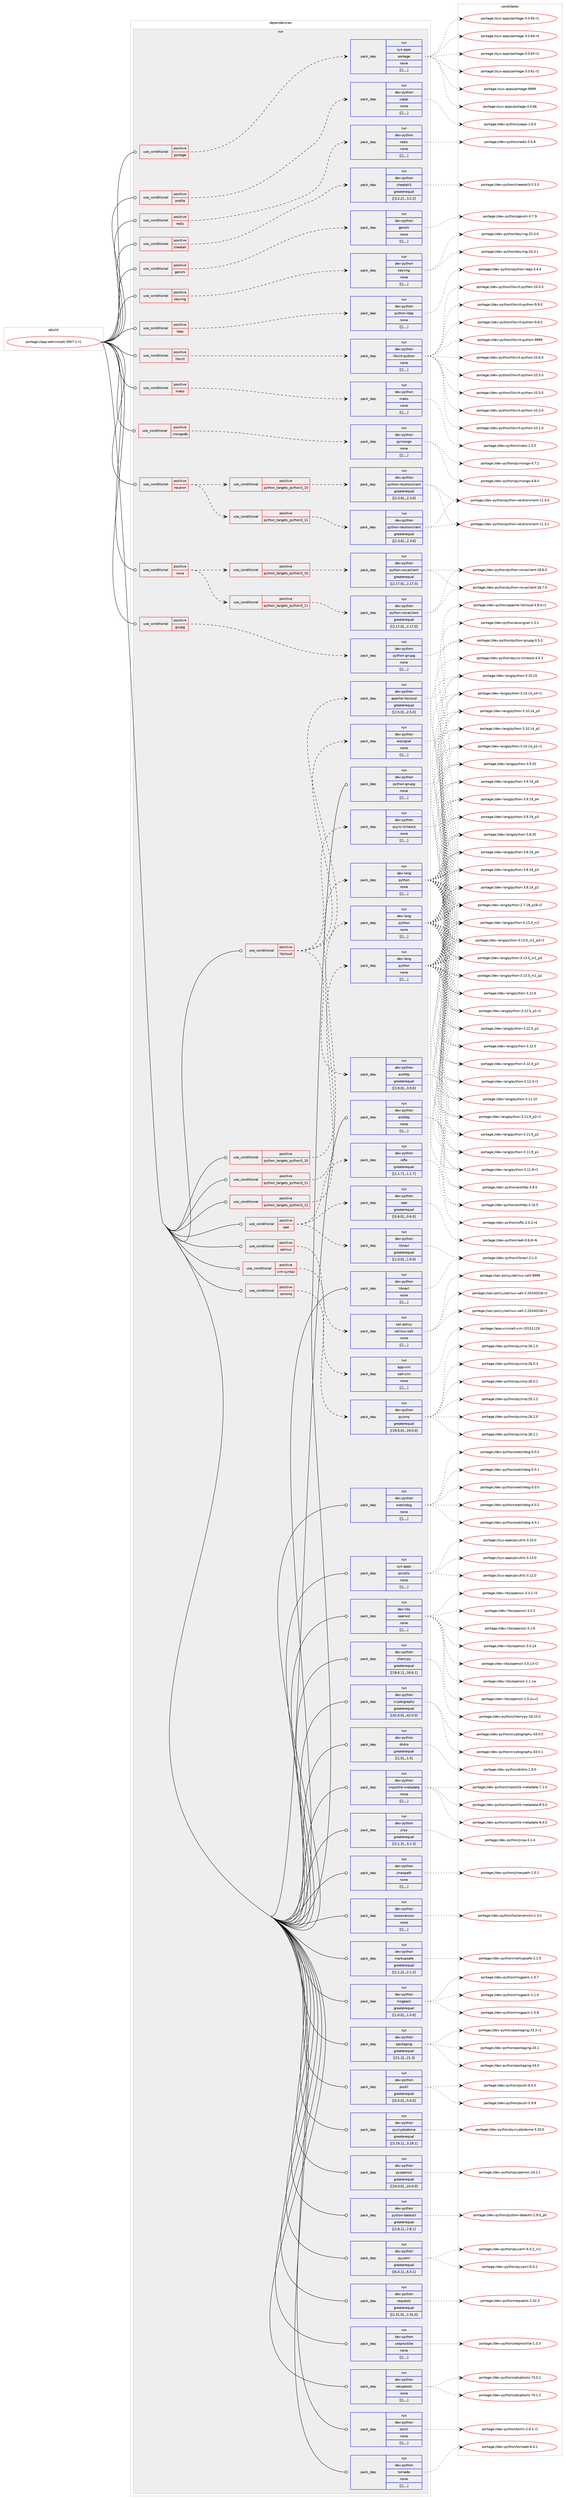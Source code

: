 digraph prolog {

# *************
# Graph options
# *************

newrank=true;
concentrate=true;
compound=true;
graph [rankdir=LR,fontname=Helvetica,fontsize=10,ranksep=1.5];#, ranksep=2.5, nodesep=0.2];
edge  [arrowhead=vee];
node  [fontname=Helvetica,fontsize=10];

# **********
# The ebuild
# **********

subgraph cluster_leftcol {
color=gray;
label=<<i>ebuild</i>>;
id [label="portage://app-admin/salt-3007.1-r1", color=red, width=4, href="../app-admin/salt-3007.1-r1.svg"];
}

# ****************
# The dependencies
# ****************

subgraph cluster_midcol {
color=gray;
label=<<i>dependencies</i>>;
subgraph cluster_compile {
fillcolor="#eeeeee";
style=filled;
label=<<i>compile</i>>;
}
subgraph cluster_compileandrun {
fillcolor="#eeeeee";
style=filled;
label=<<i>compile and run</i>>;
}
subgraph cluster_run {
fillcolor="#eeeeee";
style=filled;
label=<<i>run</i>>;
subgraph cond1275 {
dependency4960 [label=<<TABLE BORDER="0" CELLBORDER="1" CELLSPACING="0" CELLPADDING="4"><TR><TD ROWSPAN="3" CELLPADDING="10">use_conditional</TD></TR><TR><TD>positive</TD></TR><TR><TD>cheetah</TD></TR></TABLE>>, shape=none, color=red];
subgraph pack3666 {
dependency4961 [label=<<TABLE BORDER="0" CELLBORDER="1" CELLSPACING="0" CELLPADDING="4" WIDTH="220"><TR><TD ROWSPAN="6" CELLPADDING="30">pack_dep</TD></TR><TR><TD WIDTH="110">run</TD></TR><TR><TD>dev-python</TD></TR><TR><TD>cheetah3</TD></TR><TR><TD>greaterequal</TD></TR><TR><TD>[[3,2,2],,,3.2.2]</TD></TR></TABLE>>, shape=none, color=blue];
}
dependency4960:e -> dependency4961:w [weight=20,style="dashed",arrowhead="vee"];
}
id:e -> dependency4960:w [weight=20,style="solid",arrowhead="odot"];
subgraph cond1276 {
dependency4962 [label=<<TABLE BORDER="0" CELLBORDER="1" CELLSPACING="0" CELLPADDING="4"><TR><TD ROWSPAN="3" CELLPADDING="10">use_conditional</TD></TR><TR><TD>positive</TD></TR><TR><TD>genshi</TD></TR></TABLE>>, shape=none, color=red];
subgraph pack3667 {
dependency4963 [label=<<TABLE BORDER="0" CELLBORDER="1" CELLSPACING="0" CELLPADDING="4" WIDTH="220"><TR><TD ROWSPAN="6" CELLPADDING="30">pack_dep</TD></TR><TR><TD WIDTH="110">run</TD></TR><TR><TD>dev-python</TD></TR><TR><TD>genshi</TD></TR><TR><TD>none</TD></TR><TR><TD>[[],,,,]</TD></TR></TABLE>>, shape=none, color=blue];
}
dependency4962:e -> dependency4963:w [weight=20,style="dashed",arrowhead="vee"];
}
id:e -> dependency4962:w [weight=20,style="solid",arrowhead="odot"];
subgraph cond1277 {
dependency4964 [label=<<TABLE BORDER="0" CELLBORDER="1" CELLSPACING="0" CELLPADDING="4"><TR><TD ROWSPAN="3" CELLPADDING="10">use_conditional</TD></TR><TR><TD>positive</TD></TR><TR><TD>gnupg</TD></TR></TABLE>>, shape=none, color=red];
subgraph pack3668 {
dependency4965 [label=<<TABLE BORDER="0" CELLBORDER="1" CELLSPACING="0" CELLPADDING="4" WIDTH="220"><TR><TD ROWSPAN="6" CELLPADDING="30">pack_dep</TD></TR><TR><TD WIDTH="110">run</TD></TR><TR><TD>dev-python</TD></TR><TR><TD>python-gnupg</TD></TR><TR><TD>none</TD></TR><TR><TD>[[],,,,]</TD></TR></TABLE>>, shape=none, color=blue];
}
dependency4964:e -> dependency4965:w [weight=20,style="dashed",arrowhead="vee"];
}
id:e -> dependency4964:w [weight=20,style="solid",arrowhead="odot"];
subgraph cond1278 {
dependency4966 [label=<<TABLE BORDER="0" CELLBORDER="1" CELLSPACING="0" CELLPADDING="4"><TR><TD ROWSPAN="3" CELLPADDING="10">use_conditional</TD></TR><TR><TD>positive</TD></TR><TR><TD>keyring</TD></TR></TABLE>>, shape=none, color=red];
subgraph pack3669 {
dependency4967 [label=<<TABLE BORDER="0" CELLBORDER="1" CELLSPACING="0" CELLPADDING="4" WIDTH="220"><TR><TD ROWSPAN="6" CELLPADDING="30">pack_dep</TD></TR><TR><TD WIDTH="110">run</TD></TR><TR><TD>dev-python</TD></TR><TR><TD>keyring</TD></TR><TR><TD>none</TD></TR><TR><TD>[[],,,,]</TD></TR></TABLE>>, shape=none, color=blue];
}
dependency4966:e -> dependency4967:w [weight=20,style="dashed",arrowhead="vee"];
}
id:e -> dependency4966:w [weight=20,style="solid",arrowhead="odot"];
subgraph cond1279 {
dependency4968 [label=<<TABLE BORDER="0" CELLBORDER="1" CELLSPACING="0" CELLPADDING="4"><TR><TD ROWSPAN="3" CELLPADDING="10">use_conditional</TD></TR><TR><TD>positive</TD></TR><TR><TD>ldap</TD></TR></TABLE>>, shape=none, color=red];
subgraph pack3670 {
dependency4969 [label=<<TABLE BORDER="0" CELLBORDER="1" CELLSPACING="0" CELLPADDING="4" WIDTH="220"><TR><TD ROWSPAN="6" CELLPADDING="30">pack_dep</TD></TR><TR><TD WIDTH="110">run</TD></TR><TR><TD>dev-python</TD></TR><TR><TD>python-ldap</TD></TR><TR><TD>none</TD></TR><TR><TD>[[],,,,]</TD></TR></TABLE>>, shape=none, color=blue];
}
dependency4968:e -> dependency4969:w [weight=20,style="dashed",arrowhead="vee"];
}
id:e -> dependency4968:w [weight=20,style="solid",arrowhead="odot"];
subgraph cond1280 {
dependency4970 [label=<<TABLE BORDER="0" CELLBORDER="1" CELLSPACING="0" CELLPADDING="4"><TR><TD ROWSPAN="3" CELLPADDING="10">use_conditional</TD></TR><TR><TD>positive</TD></TR><TR><TD>libcloud</TD></TR></TABLE>>, shape=none, color=red];
subgraph pack3671 {
dependency4971 [label=<<TABLE BORDER="0" CELLBORDER="1" CELLSPACING="0" CELLPADDING="4" WIDTH="220"><TR><TD ROWSPAN="6" CELLPADDING="30">pack_dep</TD></TR><TR><TD WIDTH="110">run</TD></TR><TR><TD>dev-python</TD></TR><TR><TD>aiohttp</TD></TR><TR><TD>greaterequal</TD></TR><TR><TD>[[3,9,0],,,3.9.0]</TD></TR></TABLE>>, shape=none, color=blue];
}
dependency4970:e -> dependency4971:w [weight=20,style="dashed",arrowhead="vee"];
subgraph pack3672 {
dependency4972 [label=<<TABLE BORDER="0" CELLBORDER="1" CELLSPACING="0" CELLPADDING="4" WIDTH="220"><TR><TD ROWSPAN="6" CELLPADDING="30">pack_dep</TD></TR><TR><TD WIDTH="110">run</TD></TR><TR><TD>dev-python</TD></TR><TR><TD>aiosignal</TD></TR><TR><TD>none</TD></TR><TR><TD>[[],,,,]</TD></TR></TABLE>>, shape=none, color=blue];
}
dependency4970:e -> dependency4972:w [weight=20,style="dashed",arrowhead="vee"];
subgraph pack3673 {
dependency4973 [label=<<TABLE BORDER="0" CELLBORDER="1" CELLSPACING="0" CELLPADDING="4" WIDTH="220"><TR><TD ROWSPAN="6" CELLPADDING="30">pack_dep</TD></TR><TR><TD WIDTH="110">run</TD></TR><TR><TD>dev-python</TD></TR><TR><TD>apache-libcloud</TD></TR><TR><TD>greaterequal</TD></TR><TR><TD>[[2,5,0],,,2.5.0]</TD></TR></TABLE>>, shape=none, color=blue];
}
dependency4970:e -> dependency4973:w [weight=20,style="dashed",arrowhead="vee"];
subgraph pack3674 {
dependency4974 [label=<<TABLE BORDER="0" CELLBORDER="1" CELLSPACING="0" CELLPADDING="4" WIDTH="220"><TR><TD ROWSPAN="6" CELLPADDING="30">pack_dep</TD></TR><TR><TD WIDTH="110">run</TD></TR><TR><TD>dev-python</TD></TR><TR><TD>async-timeout</TD></TR><TR><TD>none</TD></TR><TR><TD>[[],,,,]</TD></TR></TABLE>>, shape=none, color=blue];
}
dependency4970:e -> dependency4974:w [weight=20,style="dashed",arrowhead="vee"];
}
id:e -> dependency4970:w [weight=20,style="solid",arrowhead="odot"];
subgraph cond1281 {
dependency4975 [label=<<TABLE BORDER="0" CELLBORDER="1" CELLSPACING="0" CELLPADDING="4"><TR><TD ROWSPAN="3" CELLPADDING="10">use_conditional</TD></TR><TR><TD>positive</TD></TR><TR><TD>libvirt</TD></TR></TABLE>>, shape=none, color=red];
subgraph pack3675 {
dependency4976 [label=<<TABLE BORDER="0" CELLBORDER="1" CELLSPACING="0" CELLPADDING="4" WIDTH="220"><TR><TD ROWSPAN="6" CELLPADDING="30">pack_dep</TD></TR><TR><TD WIDTH="110">run</TD></TR><TR><TD>dev-python</TD></TR><TR><TD>libvirt-python</TD></TR><TR><TD>none</TD></TR><TR><TD>[[],,,,]</TD></TR></TABLE>>, shape=none, color=blue];
}
dependency4975:e -> dependency4976:w [weight=20,style="dashed",arrowhead="vee"];
}
id:e -> dependency4975:w [weight=20,style="solid",arrowhead="odot"];
subgraph cond1282 {
dependency4977 [label=<<TABLE BORDER="0" CELLBORDER="1" CELLSPACING="0" CELLPADDING="4"><TR><TD ROWSPAN="3" CELLPADDING="10">use_conditional</TD></TR><TR><TD>positive</TD></TR><TR><TD>mako</TD></TR></TABLE>>, shape=none, color=red];
subgraph pack3676 {
dependency4978 [label=<<TABLE BORDER="0" CELLBORDER="1" CELLSPACING="0" CELLPADDING="4" WIDTH="220"><TR><TD ROWSPAN="6" CELLPADDING="30">pack_dep</TD></TR><TR><TD WIDTH="110">run</TD></TR><TR><TD>dev-python</TD></TR><TR><TD>mako</TD></TR><TR><TD>none</TD></TR><TR><TD>[[],,,,]</TD></TR></TABLE>>, shape=none, color=blue];
}
dependency4977:e -> dependency4978:w [weight=20,style="dashed",arrowhead="vee"];
}
id:e -> dependency4977:w [weight=20,style="solid",arrowhead="odot"];
subgraph cond1283 {
dependency4979 [label=<<TABLE BORDER="0" CELLBORDER="1" CELLSPACING="0" CELLPADDING="4"><TR><TD ROWSPAN="3" CELLPADDING="10">use_conditional</TD></TR><TR><TD>positive</TD></TR><TR><TD>mongodb</TD></TR></TABLE>>, shape=none, color=red];
subgraph pack3677 {
dependency4980 [label=<<TABLE BORDER="0" CELLBORDER="1" CELLSPACING="0" CELLPADDING="4" WIDTH="220"><TR><TD ROWSPAN="6" CELLPADDING="30">pack_dep</TD></TR><TR><TD WIDTH="110">run</TD></TR><TR><TD>dev-python</TD></TR><TR><TD>pymongo</TD></TR><TR><TD>none</TD></TR><TR><TD>[[],,,,]</TD></TR></TABLE>>, shape=none, color=blue];
}
dependency4979:e -> dependency4980:w [weight=20,style="dashed",arrowhead="vee"];
}
id:e -> dependency4979:w [weight=20,style="solid",arrowhead="odot"];
subgraph cond1284 {
dependency4981 [label=<<TABLE BORDER="0" CELLBORDER="1" CELLSPACING="0" CELLPADDING="4"><TR><TD ROWSPAN="3" CELLPADDING="10">use_conditional</TD></TR><TR><TD>positive</TD></TR><TR><TD>neutron</TD></TR></TABLE>>, shape=none, color=red];
subgraph cond1285 {
dependency4982 [label=<<TABLE BORDER="0" CELLBORDER="1" CELLSPACING="0" CELLPADDING="4"><TR><TD ROWSPAN="3" CELLPADDING="10">use_conditional</TD></TR><TR><TD>positive</TD></TR><TR><TD>python_targets_python3_10</TD></TR></TABLE>>, shape=none, color=red];
subgraph pack3678 {
dependency4983 [label=<<TABLE BORDER="0" CELLBORDER="1" CELLSPACING="0" CELLPADDING="4" WIDTH="220"><TR><TD ROWSPAN="6" CELLPADDING="30">pack_dep</TD></TR><TR><TD WIDTH="110">run</TD></TR><TR><TD>dev-python</TD></TR><TR><TD>python-neutronclient</TD></TR><TR><TD>greaterequal</TD></TR><TR><TD>[[2,3,6],,,2.3.6]</TD></TR></TABLE>>, shape=none, color=blue];
}
dependency4982:e -> dependency4983:w [weight=20,style="dashed",arrowhead="vee"];
}
dependency4981:e -> dependency4982:w [weight=20,style="dashed",arrowhead="vee"];
subgraph cond1286 {
dependency4984 [label=<<TABLE BORDER="0" CELLBORDER="1" CELLSPACING="0" CELLPADDING="4"><TR><TD ROWSPAN="3" CELLPADDING="10">use_conditional</TD></TR><TR><TD>positive</TD></TR><TR><TD>python_targets_python3_11</TD></TR></TABLE>>, shape=none, color=red];
subgraph pack3679 {
dependency4985 [label=<<TABLE BORDER="0" CELLBORDER="1" CELLSPACING="0" CELLPADDING="4" WIDTH="220"><TR><TD ROWSPAN="6" CELLPADDING="30">pack_dep</TD></TR><TR><TD WIDTH="110">run</TD></TR><TR><TD>dev-python</TD></TR><TR><TD>python-neutronclient</TD></TR><TR><TD>greaterequal</TD></TR><TR><TD>[[2,3,6],,,2.3.6]</TD></TR></TABLE>>, shape=none, color=blue];
}
dependency4984:e -> dependency4985:w [weight=20,style="dashed",arrowhead="vee"];
}
dependency4981:e -> dependency4984:w [weight=20,style="dashed",arrowhead="vee"];
}
id:e -> dependency4981:w [weight=20,style="solid",arrowhead="odot"];
subgraph cond1287 {
dependency4986 [label=<<TABLE BORDER="0" CELLBORDER="1" CELLSPACING="0" CELLPADDING="4"><TR><TD ROWSPAN="3" CELLPADDING="10">use_conditional</TD></TR><TR><TD>positive</TD></TR><TR><TD>nova</TD></TR></TABLE>>, shape=none, color=red];
subgraph cond1288 {
dependency4987 [label=<<TABLE BORDER="0" CELLBORDER="1" CELLSPACING="0" CELLPADDING="4"><TR><TD ROWSPAN="3" CELLPADDING="10">use_conditional</TD></TR><TR><TD>positive</TD></TR><TR><TD>python_targets_python3_10</TD></TR></TABLE>>, shape=none, color=red];
subgraph pack3680 {
dependency4988 [label=<<TABLE BORDER="0" CELLBORDER="1" CELLSPACING="0" CELLPADDING="4" WIDTH="220"><TR><TD ROWSPAN="6" CELLPADDING="30">pack_dep</TD></TR><TR><TD WIDTH="110">run</TD></TR><TR><TD>dev-python</TD></TR><TR><TD>python-novaclient</TD></TR><TR><TD>greaterequal</TD></TR><TR><TD>[[2,17,0],,,2.17.0]</TD></TR></TABLE>>, shape=none, color=blue];
}
dependency4987:e -> dependency4988:w [weight=20,style="dashed",arrowhead="vee"];
}
dependency4986:e -> dependency4987:w [weight=20,style="dashed",arrowhead="vee"];
subgraph cond1289 {
dependency4989 [label=<<TABLE BORDER="0" CELLBORDER="1" CELLSPACING="0" CELLPADDING="4"><TR><TD ROWSPAN="3" CELLPADDING="10">use_conditional</TD></TR><TR><TD>positive</TD></TR><TR><TD>python_targets_python3_11</TD></TR></TABLE>>, shape=none, color=red];
subgraph pack3681 {
dependency4990 [label=<<TABLE BORDER="0" CELLBORDER="1" CELLSPACING="0" CELLPADDING="4" WIDTH="220"><TR><TD ROWSPAN="6" CELLPADDING="30">pack_dep</TD></TR><TR><TD WIDTH="110">run</TD></TR><TR><TD>dev-python</TD></TR><TR><TD>python-novaclient</TD></TR><TR><TD>greaterequal</TD></TR><TR><TD>[[2,17,0],,,2.17.0]</TD></TR></TABLE>>, shape=none, color=blue];
}
dependency4989:e -> dependency4990:w [weight=20,style="dashed",arrowhead="vee"];
}
dependency4986:e -> dependency4989:w [weight=20,style="dashed",arrowhead="vee"];
}
id:e -> dependency4986:w [weight=20,style="solid",arrowhead="odot"];
subgraph cond1290 {
dependency4991 [label=<<TABLE BORDER="0" CELLBORDER="1" CELLSPACING="0" CELLPADDING="4"><TR><TD ROWSPAN="3" CELLPADDING="10">use_conditional</TD></TR><TR><TD>positive</TD></TR><TR><TD>portage</TD></TR></TABLE>>, shape=none, color=red];
subgraph pack3682 {
dependency4992 [label=<<TABLE BORDER="0" CELLBORDER="1" CELLSPACING="0" CELLPADDING="4" WIDTH="220"><TR><TD ROWSPAN="6" CELLPADDING="30">pack_dep</TD></TR><TR><TD WIDTH="110">run</TD></TR><TR><TD>sys-apps</TD></TR><TR><TD>portage</TD></TR><TR><TD>none</TD></TR><TR><TD>[[],,,,]</TD></TR></TABLE>>, shape=none, color=blue];
}
dependency4991:e -> dependency4992:w [weight=20,style="dashed",arrowhead="vee"];
}
id:e -> dependency4991:w [weight=20,style="solid",arrowhead="odot"];
subgraph cond1291 {
dependency4993 [label=<<TABLE BORDER="0" CELLBORDER="1" CELLSPACING="0" CELLPADDING="4"><TR><TD ROWSPAN="3" CELLPADDING="10">use_conditional</TD></TR><TR><TD>positive</TD></TR><TR><TD>profile</TD></TR></TABLE>>, shape=none, color=red];
subgraph pack3683 {
dependency4994 [label=<<TABLE BORDER="0" CELLBORDER="1" CELLSPACING="0" CELLPADDING="4" WIDTH="220"><TR><TD ROWSPAN="6" CELLPADDING="30">pack_dep</TD></TR><TR><TD WIDTH="110">run</TD></TR><TR><TD>dev-python</TD></TR><TR><TD>yappi</TD></TR><TR><TD>none</TD></TR><TR><TD>[[],,,,]</TD></TR></TABLE>>, shape=none, color=blue];
}
dependency4993:e -> dependency4994:w [weight=20,style="dashed",arrowhead="vee"];
}
id:e -> dependency4993:w [weight=20,style="solid",arrowhead="odot"];
subgraph cond1292 {
dependency4995 [label=<<TABLE BORDER="0" CELLBORDER="1" CELLSPACING="0" CELLPADDING="4"><TR><TD ROWSPAN="3" CELLPADDING="10">use_conditional</TD></TR><TR><TD>positive</TD></TR><TR><TD>python_targets_python3_10</TD></TR></TABLE>>, shape=none, color=red];
subgraph pack3684 {
dependency4996 [label=<<TABLE BORDER="0" CELLBORDER="1" CELLSPACING="0" CELLPADDING="4" WIDTH="220"><TR><TD ROWSPAN="6" CELLPADDING="30">pack_dep</TD></TR><TR><TD WIDTH="110">run</TD></TR><TR><TD>dev-lang</TD></TR><TR><TD>python</TD></TR><TR><TD>none</TD></TR><TR><TD>[[],,,,]</TD></TR></TABLE>>, shape=none, color=blue];
}
dependency4995:e -> dependency4996:w [weight=20,style="dashed",arrowhead="vee"];
}
id:e -> dependency4995:w [weight=20,style="solid",arrowhead="odot"];
subgraph cond1293 {
dependency4997 [label=<<TABLE BORDER="0" CELLBORDER="1" CELLSPACING="0" CELLPADDING="4"><TR><TD ROWSPAN="3" CELLPADDING="10">use_conditional</TD></TR><TR><TD>positive</TD></TR><TR><TD>python_targets_python3_11</TD></TR></TABLE>>, shape=none, color=red];
subgraph pack3685 {
dependency4998 [label=<<TABLE BORDER="0" CELLBORDER="1" CELLSPACING="0" CELLPADDING="4" WIDTH="220"><TR><TD ROWSPAN="6" CELLPADDING="30">pack_dep</TD></TR><TR><TD WIDTH="110">run</TD></TR><TR><TD>dev-lang</TD></TR><TR><TD>python</TD></TR><TR><TD>none</TD></TR><TR><TD>[[],,,,]</TD></TR></TABLE>>, shape=none, color=blue];
}
dependency4997:e -> dependency4998:w [weight=20,style="dashed",arrowhead="vee"];
}
id:e -> dependency4997:w [weight=20,style="solid",arrowhead="odot"];
subgraph cond1294 {
dependency4999 [label=<<TABLE BORDER="0" CELLBORDER="1" CELLSPACING="0" CELLPADDING="4"><TR><TD ROWSPAN="3" CELLPADDING="10">use_conditional</TD></TR><TR><TD>positive</TD></TR><TR><TD>python_targets_python3_12</TD></TR></TABLE>>, shape=none, color=red];
subgraph pack3686 {
dependency5000 [label=<<TABLE BORDER="0" CELLBORDER="1" CELLSPACING="0" CELLPADDING="4" WIDTH="220"><TR><TD ROWSPAN="6" CELLPADDING="30">pack_dep</TD></TR><TR><TD WIDTH="110">run</TD></TR><TR><TD>dev-lang</TD></TR><TR><TD>python</TD></TR><TR><TD>none</TD></TR><TR><TD>[[],,,,]</TD></TR></TABLE>>, shape=none, color=blue];
}
dependency4999:e -> dependency5000:w [weight=20,style="dashed",arrowhead="vee"];
}
id:e -> dependency4999:w [weight=20,style="solid",arrowhead="odot"];
subgraph cond1295 {
dependency5001 [label=<<TABLE BORDER="0" CELLBORDER="1" CELLSPACING="0" CELLPADDING="4"><TR><TD ROWSPAN="3" CELLPADDING="10">use_conditional</TD></TR><TR><TD>positive</TD></TR><TR><TD>raet</TD></TR></TABLE>>, shape=none, color=red];
subgraph pack3687 {
dependency5002 [label=<<TABLE BORDER="0" CELLBORDER="1" CELLSPACING="0" CELLPADDING="4" WIDTH="220"><TR><TD ROWSPAN="6" CELLPADDING="30">pack_dep</TD></TR><TR><TD WIDTH="110">run</TD></TR><TR><TD>dev-python</TD></TR><TR><TD>libnacl</TD></TR><TR><TD>greaterequal</TD></TR><TR><TD>[[1,0,0],,,1.0.0]</TD></TR></TABLE>>, shape=none, color=blue];
}
dependency5001:e -> dependency5002:w [weight=20,style="dashed",arrowhead="vee"];
subgraph pack3688 {
dependency5003 [label=<<TABLE BORDER="0" CELLBORDER="1" CELLSPACING="0" CELLPADDING="4" WIDTH="220"><TR><TD ROWSPAN="6" CELLPADDING="30">pack_dep</TD></TR><TR><TD WIDTH="110">run</TD></TR><TR><TD>dev-python</TD></TR><TR><TD>ioflo</TD></TR><TR><TD>greaterequal</TD></TR><TR><TD>[[1,1,7],,,1.1.7]</TD></TR></TABLE>>, shape=none, color=blue];
}
dependency5001:e -> dependency5003:w [weight=20,style="dashed",arrowhead="vee"];
subgraph pack3689 {
dependency5004 [label=<<TABLE BORDER="0" CELLBORDER="1" CELLSPACING="0" CELLPADDING="4" WIDTH="220"><TR><TD ROWSPAN="6" CELLPADDING="30">pack_dep</TD></TR><TR><TD WIDTH="110">run</TD></TR><TR><TD>dev-python</TD></TR><TR><TD>raet</TD></TR><TR><TD>greaterequal</TD></TR><TR><TD>[[0,6,0],,,0.6.0]</TD></TR></TABLE>>, shape=none, color=blue];
}
dependency5001:e -> dependency5004:w [weight=20,style="dashed",arrowhead="vee"];
}
id:e -> dependency5001:w [weight=20,style="solid",arrowhead="odot"];
subgraph cond1296 {
dependency5005 [label=<<TABLE BORDER="0" CELLBORDER="1" CELLSPACING="0" CELLPADDING="4"><TR><TD ROWSPAN="3" CELLPADDING="10">use_conditional</TD></TR><TR><TD>positive</TD></TR><TR><TD>redis</TD></TR></TABLE>>, shape=none, color=red];
subgraph pack3690 {
dependency5006 [label=<<TABLE BORDER="0" CELLBORDER="1" CELLSPACING="0" CELLPADDING="4" WIDTH="220"><TR><TD ROWSPAN="6" CELLPADDING="30">pack_dep</TD></TR><TR><TD WIDTH="110">run</TD></TR><TR><TD>dev-python</TD></TR><TR><TD>redis</TD></TR><TR><TD>none</TD></TR><TR><TD>[[],,,,]</TD></TR></TABLE>>, shape=none, color=blue];
}
dependency5005:e -> dependency5006:w [weight=20,style="dashed",arrowhead="vee"];
}
id:e -> dependency5005:w [weight=20,style="solid",arrowhead="odot"];
subgraph cond1297 {
dependency5007 [label=<<TABLE BORDER="0" CELLBORDER="1" CELLSPACING="0" CELLPADDING="4"><TR><TD ROWSPAN="3" CELLPADDING="10">use_conditional</TD></TR><TR><TD>positive</TD></TR><TR><TD>selinux</TD></TR></TABLE>>, shape=none, color=red];
subgraph pack3691 {
dependency5008 [label=<<TABLE BORDER="0" CELLBORDER="1" CELLSPACING="0" CELLPADDING="4" WIDTH="220"><TR><TD ROWSPAN="6" CELLPADDING="30">pack_dep</TD></TR><TR><TD WIDTH="110">run</TD></TR><TR><TD>sec-policy</TD></TR><TR><TD>selinux-salt</TD></TR><TR><TD>none</TD></TR><TR><TD>[[],,,,]</TD></TR></TABLE>>, shape=none, color=blue];
}
dependency5007:e -> dependency5008:w [weight=20,style="dashed",arrowhead="vee"];
}
id:e -> dependency5007:w [weight=20,style="solid",arrowhead="odot"];
subgraph cond1298 {
dependency5009 [label=<<TABLE BORDER="0" CELLBORDER="1" CELLSPACING="0" CELLPADDING="4"><TR><TD ROWSPAN="3" CELLPADDING="10">use_conditional</TD></TR><TR><TD>positive</TD></TR><TR><TD>vim-syntax</TD></TR></TABLE>>, shape=none, color=red];
subgraph pack3692 {
dependency5010 [label=<<TABLE BORDER="0" CELLBORDER="1" CELLSPACING="0" CELLPADDING="4" WIDTH="220"><TR><TD ROWSPAN="6" CELLPADDING="30">pack_dep</TD></TR><TR><TD WIDTH="110">run</TD></TR><TR><TD>app-vim</TD></TR><TR><TD>salt-vim</TD></TR><TR><TD>none</TD></TR><TR><TD>[[],,,,]</TD></TR></TABLE>>, shape=none, color=blue];
}
dependency5009:e -> dependency5010:w [weight=20,style="dashed",arrowhead="vee"];
}
id:e -> dependency5009:w [weight=20,style="solid",arrowhead="odot"];
subgraph cond1299 {
dependency5011 [label=<<TABLE BORDER="0" CELLBORDER="1" CELLSPACING="0" CELLPADDING="4"><TR><TD ROWSPAN="3" CELLPADDING="10">use_conditional</TD></TR><TR><TD>positive</TD></TR><TR><TD>zeromq</TD></TR></TABLE>>, shape=none, color=red];
subgraph pack3693 {
dependency5012 [label=<<TABLE BORDER="0" CELLBORDER="1" CELLSPACING="0" CELLPADDING="4" WIDTH="220"><TR><TD ROWSPAN="6" CELLPADDING="30">pack_dep</TD></TR><TR><TD WIDTH="110">run</TD></TR><TR><TD>dev-python</TD></TR><TR><TD>pyzmq</TD></TR><TR><TD>greaterequal</TD></TR><TR><TD>[[19,0,0],,,19.0.0]</TD></TR></TABLE>>, shape=none, color=blue];
}
dependency5011:e -> dependency5012:w [weight=20,style="dashed",arrowhead="vee"];
}
id:e -> dependency5011:w [weight=20,style="solid",arrowhead="odot"];
subgraph pack3694 {
dependency5013 [label=<<TABLE BORDER="0" CELLBORDER="1" CELLSPACING="0" CELLPADDING="4" WIDTH="220"><TR><TD ROWSPAN="6" CELLPADDING="30">pack_dep</TD></TR><TR><TD WIDTH="110">run</TD></TR><TR><TD>dev-libs</TD></TR><TR><TD>openssl</TD></TR><TR><TD>none</TD></TR><TR><TD>[[],,,,]</TD></TR></TABLE>>, shape=none, color=blue];
}
id:e -> dependency5013:w [weight=20,style="solid",arrowhead="odot"];
subgraph pack3695 {
dependency5014 [label=<<TABLE BORDER="0" CELLBORDER="1" CELLSPACING="0" CELLPADDING="4" WIDTH="220"><TR><TD ROWSPAN="6" CELLPADDING="30">pack_dep</TD></TR><TR><TD WIDTH="110">run</TD></TR><TR><TD>dev-python</TD></TR><TR><TD>aiohttp</TD></TR><TR><TD>none</TD></TR><TR><TD>[[],,,,]</TD></TR></TABLE>>, shape=none, color=blue];
}
id:e -> dependency5014:w [weight=20,style="solid",arrowhead="odot"];
subgraph pack3696 {
dependency5015 [label=<<TABLE BORDER="0" CELLBORDER="1" CELLSPACING="0" CELLPADDING="4" WIDTH="220"><TR><TD ROWSPAN="6" CELLPADDING="30">pack_dep</TD></TR><TR><TD WIDTH="110">run</TD></TR><TR><TD>dev-python</TD></TR><TR><TD>cherrypy</TD></TR><TR><TD>greaterequal</TD></TR><TR><TD>[[18,6,1],,,18.6.1]</TD></TR></TABLE>>, shape=none, color=blue];
}
id:e -> dependency5015:w [weight=20,style="solid",arrowhead="odot"];
subgraph pack3697 {
dependency5016 [label=<<TABLE BORDER="0" CELLBORDER="1" CELLSPACING="0" CELLPADDING="4" WIDTH="220"><TR><TD ROWSPAN="6" CELLPADDING="30">pack_dep</TD></TR><TR><TD WIDTH="110">run</TD></TR><TR><TD>dev-python</TD></TR><TR><TD>cryptography</TD></TR><TR><TD>greaterequal</TD></TR><TR><TD>[[42,0,0],,,42.0.0]</TD></TR></TABLE>>, shape=none, color=blue];
}
id:e -> dependency5016:w [weight=20,style="solid",arrowhead="odot"];
subgraph pack3698 {
dependency5017 [label=<<TABLE BORDER="0" CELLBORDER="1" CELLSPACING="0" CELLPADDING="4" WIDTH="220"><TR><TD ROWSPAN="6" CELLPADDING="30">pack_dep</TD></TR><TR><TD WIDTH="110">run</TD></TR><TR><TD>dev-python</TD></TR><TR><TD>distro</TD></TR><TR><TD>greaterequal</TD></TR><TR><TD>[[1,5],,,1.5]</TD></TR></TABLE>>, shape=none, color=blue];
}
id:e -> dependency5017:w [weight=20,style="solid",arrowhead="odot"];
subgraph pack3699 {
dependency5018 [label=<<TABLE BORDER="0" CELLBORDER="1" CELLSPACING="0" CELLPADDING="4" WIDTH="220"><TR><TD ROWSPAN="6" CELLPADDING="30">pack_dep</TD></TR><TR><TD WIDTH="110">run</TD></TR><TR><TD>dev-python</TD></TR><TR><TD>importlib-metadata</TD></TR><TR><TD>none</TD></TR><TR><TD>[[],,,,]</TD></TR></TABLE>>, shape=none, color=blue];
}
id:e -> dependency5018:w [weight=20,style="solid",arrowhead="odot"];
subgraph pack3700 {
dependency5019 [label=<<TABLE BORDER="0" CELLBORDER="1" CELLSPACING="0" CELLPADDING="4" WIDTH="220"><TR><TD ROWSPAN="6" CELLPADDING="30">pack_dep</TD></TR><TR><TD WIDTH="110">run</TD></TR><TR><TD>dev-python</TD></TR><TR><TD>jinja</TD></TR><TR><TD>greaterequal</TD></TR><TR><TD>[[3,1,3],,,3.1.3]</TD></TR></TABLE>>, shape=none, color=blue];
}
id:e -> dependency5019:w [weight=20,style="solid",arrowhead="odot"];
subgraph pack3701 {
dependency5020 [label=<<TABLE BORDER="0" CELLBORDER="1" CELLSPACING="0" CELLPADDING="4" WIDTH="220"><TR><TD ROWSPAN="6" CELLPADDING="30">pack_dep</TD></TR><TR><TD WIDTH="110">run</TD></TR><TR><TD>dev-python</TD></TR><TR><TD>jmespath</TD></TR><TR><TD>none</TD></TR><TR><TD>[[],,,,]</TD></TR></TABLE>>, shape=none, color=blue];
}
id:e -> dependency5020:w [weight=20,style="solid",arrowhead="odot"];
subgraph pack3702 {
dependency5021 [label=<<TABLE BORDER="0" CELLBORDER="1" CELLSPACING="0" CELLPADDING="4" WIDTH="220"><TR><TD ROWSPAN="6" CELLPADDING="30">pack_dep</TD></TR><TR><TD WIDTH="110">run</TD></TR><TR><TD>dev-python</TD></TR><TR><TD>libnacl</TD></TR><TR><TD>none</TD></TR><TR><TD>[[],,,,]</TD></TR></TABLE>>, shape=none, color=blue];
}
id:e -> dependency5021:w [weight=20,style="solid",arrowhead="odot"];
subgraph pack3703 {
dependency5022 [label=<<TABLE BORDER="0" CELLBORDER="1" CELLSPACING="0" CELLPADDING="4" WIDTH="220"><TR><TD ROWSPAN="6" CELLPADDING="30">pack_dep</TD></TR><TR><TD WIDTH="110">run</TD></TR><TR><TD>dev-python</TD></TR><TR><TD>looseversion</TD></TR><TR><TD>none</TD></TR><TR><TD>[[],,,,]</TD></TR></TABLE>>, shape=none, color=blue];
}
id:e -> dependency5022:w [weight=20,style="solid",arrowhead="odot"];
subgraph pack3704 {
dependency5023 [label=<<TABLE BORDER="0" CELLBORDER="1" CELLSPACING="0" CELLPADDING="4" WIDTH="220"><TR><TD ROWSPAN="6" CELLPADDING="30">pack_dep</TD></TR><TR><TD WIDTH="110">run</TD></TR><TR><TD>dev-python</TD></TR><TR><TD>markupsafe</TD></TR><TR><TD>greaterequal</TD></TR><TR><TD>[[2,1,2],,,2.1.2]</TD></TR></TABLE>>, shape=none, color=blue];
}
id:e -> dependency5023:w [weight=20,style="solid",arrowhead="odot"];
subgraph pack3705 {
dependency5024 [label=<<TABLE BORDER="0" CELLBORDER="1" CELLSPACING="0" CELLPADDING="4" WIDTH="220"><TR><TD ROWSPAN="6" CELLPADDING="30">pack_dep</TD></TR><TR><TD WIDTH="110">run</TD></TR><TR><TD>dev-python</TD></TR><TR><TD>msgpack</TD></TR><TR><TD>greaterequal</TD></TR><TR><TD>[[1,0,0],,,1.0.0]</TD></TR></TABLE>>, shape=none, color=blue];
}
id:e -> dependency5024:w [weight=20,style="solid",arrowhead="odot"];
subgraph pack3706 {
dependency5025 [label=<<TABLE BORDER="0" CELLBORDER="1" CELLSPACING="0" CELLPADDING="4" WIDTH="220"><TR><TD ROWSPAN="6" CELLPADDING="30">pack_dep</TD></TR><TR><TD WIDTH="110">run</TD></TR><TR><TD>dev-python</TD></TR><TR><TD>packaging</TD></TR><TR><TD>greaterequal</TD></TR><TR><TD>[[21,3],,,21.3]</TD></TR></TABLE>>, shape=none, color=blue];
}
id:e -> dependency5025:w [weight=20,style="solid",arrowhead="odot"];
subgraph pack3707 {
dependency5026 [label=<<TABLE BORDER="0" CELLBORDER="1" CELLSPACING="0" CELLPADDING="4" WIDTH="220"><TR><TD ROWSPAN="6" CELLPADDING="30">pack_dep</TD></TR><TR><TD WIDTH="110">run</TD></TR><TR><TD>dev-python</TD></TR><TR><TD>psutil</TD></TR><TR><TD>greaterequal</TD></TR><TR><TD>[[5,0,0],,,5.0.0]</TD></TR></TABLE>>, shape=none, color=blue];
}
id:e -> dependency5026:w [weight=20,style="solid",arrowhead="odot"];
subgraph pack3708 {
dependency5027 [label=<<TABLE BORDER="0" CELLBORDER="1" CELLSPACING="0" CELLPADDING="4" WIDTH="220"><TR><TD ROWSPAN="6" CELLPADDING="30">pack_dep</TD></TR><TR><TD WIDTH="110">run</TD></TR><TR><TD>dev-python</TD></TR><TR><TD>pycryptodome</TD></TR><TR><TD>greaterequal</TD></TR><TR><TD>[[3,19,1],,,3.19.1]</TD></TR></TABLE>>, shape=none, color=blue];
}
id:e -> dependency5027:w [weight=20,style="solid",arrowhead="odot"];
subgraph pack3709 {
dependency5028 [label=<<TABLE BORDER="0" CELLBORDER="1" CELLSPACING="0" CELLPADDING="4" WIDTH="220"><TR><TD ROWSPAN="6" CELLPADDING="30">pack_dep</TD></TR><TR><TD WIDTH="110">run</TD></TR><TR><TD>dev-python</TD></TR><TR><TD>pyopenssl</TD></TR><TR><TD>greaterequal</TD></TR><TR><TD>[[24,0,0],,,24.0.0]</TD></TR></TABLE>>, shape=none, color=blue];
}
id:e -> dependency5028:w [weight=20,style="solid",arrowhead="odot"];
subgraph pack3710 {
dependency5029 [label=<<TABLE BORDER="0" CELLBORDER="1" CELLSPACING="0" CELLPADDING="4" WIDTH="220"><TR><TD ROWSPAN="6" CELLPADDING="30">pack_dep</TD></TR><TR><TD WIDTH="110">run</TD></TR><TR><TD>dev-python</TD></TR><TR><TD>python-dateutil</TD></TR><TR><TD>greaterequal</TD></TR><TR><TD>[[2,8,1],,,2.8.1]</TD></TR></TABLE>>, shape=none, color=blue];
}
id:e -> dependency5029:w [weight=20,style="solid",arrowhead="odot"];
subgraph pack3711 {
dependency5030 [label=<<TABLE BORDER="0" CELLBORDER="1" CELLSPACING="0" CELLPADDING="4" WIDTH="220"><TR><TD ROWSPAN="6" CELLPADDING="30">pack_dep</TD></TR><TR><TD WIDTH="110">run</TD></TR><TR><TD>dev-python</TD></TR><TR><TD>python-gnupg</TD></TR><TR><TD>none</TD></TR><TR><TD>[[],,,,]</TD></TR></TABLE>>, shape=none, color=blue];
}
id:e -> dependency5030:w [weight=20,style="solid",arrowhead="odot"];
subgraph pack3712 {
dependency5031 [label=<<TABLE BORDER="0" CELLBORDER="1" CELLSPACING="0" CELLPADDING="4" WIDTH="220"><TR><TD ROWSPAN="6" CELLPADDING="30">pack_dep</TD></TR><TR><TD WIDTH="110">run</TD></TR><TR><TD>dev-python</TD></TR><TR><TD>pyyaml</TD></TR><TR><TD>greaterequal</TD></TR><TR><TD>[[6,0,1],,,6.0.1]</TD></TR></TABLE>>, shape=none, color=blue];
}
id:e -> dependency5031:w [weight=20,style="solid",arrowhead="odot"];
subgraph pack3713 {
dependency5032 [label=<<TABLE BORDER="0" CELLBORDER="1" CELLSPACING="0" CELLPADDING="4" WIDTH="220"><TR><TD ROWSPAN="6" CELLPADDING="30">pack_dep</TD></TR><TR><TD WIDTH="110">run</TD></TR><TR><TD>dev-python</TD></TR><TR><TD>requests</TD></TR><TR><TD>greaterequal</TD></TR><TR><TD>[[2,31,0],,,2.31.0]</TD></TR></TABLE>>, shape=none, color=blue];
}
id:e -> dependency5032:w [weight=20,style="solid",arrowhead="odot"];
subgraph pack3714 {
dependency5033 [label=<<TABLE BORDER="0" CELLBORDER="1" CELLSPACING="0" CELLPADDING="4" WIDTH="220"><TR><TD ROWSPAN="6" CELLPADDING="30">pack_dep</TD></TR><TR><TD WIDTH="110">run</TD></TR><TR><TD>dev-python</TD></TR><TR><TD>setproctitle</TD></TR><TR><TD>none</TD></TR><TR><TD>[[],,,,]</TD></TR></TABLE>>, shape=none, color=blue];
}
id:e -> dependency5033:w [weight=20,style="solid",arrowhead="odot"];
subgraph pack3715 {
dependency5034 [label=<<TABLE BORDER="0" CELLBORDER="1" CELLSPACING="0" CELLPADDING="4" WIDTH="220"><TR><TD ROWSPAN="6" CELLPADDING="30">pack_dep</TD></TR><TR><TD WIDTH="110">run</TD></TR><TR><TD>dev-python</TD></TR><TR><TD>setuptools</TD></TR><TR><TD>none</TD></TR><TR><TD>[[],,,,]</TD></TR></TABLE>>, shape=none, color=blue];
}
id:e -> dependency5034:w [weight=20,style="solid",arrowhead="odot"];
subgraph pack3716 {
dependency5035 [label=<<TABLE BORDER="0" CELLBORDER="1" CELLSPACING="0" CELLPADDING="4" WIDTH="220"><TR><TD ROWSPAN="6" CELLPADDING="30">pack_dep</TD></TR><TR><TD WIDTH="110">run</TD></TR><TR><TD>dev-python</TD></TR><TR><TD>tomli</TD></TR><TR><TD>none</TD></TR><TR><TD>[[],,,,]</TD></TR></TABLE>>, shape=none, color=blue];
}
id:e -> dependency5035:w [weight=20,style="solid",arrowhead="odot"];
subgraph pack3717 {
dependency5036 [label=<<TABLE BORDER="0" CELLBORDER="1" CELLSPACING="0" CELLPADDING="4" WIDTH="220"><TR><TD ROWSPAN="6" CELLPADDING="30">pack_dep</TD></TR><TR><TD WIDTH="110">run</TD></TR><TR><TD>dev-python</TD></TR><TR><TD>tornado</TD></TR><TR><TD>none</TD></TR><TR><TD>[[],,,,]</TD></TR></TABLE>>, shape=none, color=blue];
}
id:e -> dependency5036:w [weight=20,style="solid",arrowhead="odot"];
subgraph pack3718 {
dependency5037 [label=<<TABLE BORDER="0" CELLBORDER="1" CELLSPACING="0" CELLPADDING="4" WIDTH="220"><TR><TD ROWSPAN="6" CELLPADDING="30">pack_dep</TD></TR><TR><TD WIDTH="110">run</TD></TR><TR><TD>dev-python</TD></TR><TR><TD>watchdog</TD></TR><TR><TD>none</TD></TR><TR><TD>[[],,,,]</TD></TR></TABLE>>, shape=none, color=blue];
}
id:e -> dependency5037:w [weight=20,style="solid",arrowhead="odot"];
subgraph pack3719 {
dependency5038 [label=<<TABLE BORDER="0" CELLBORDER="1" CELLSPACING="0" CELLPADDING="4" WIDTH="220"><TR><TD ROWSPAN="6" CELLPADDING="30">pack_dep</TD></TR><TR><TD WIDTH="110">run</TD></TR><TR><TD>sys-apps</TD></TR><TR><TD>pciutils</TD></TR><TR><TD>none</TD></TR><TR><TD>[[],,,,]</TD></TR></TABLE>>, shape=none, color=blue];
}
id:e -> dependency5038:w [weight=20,style="solid",arrowhead="odot"];
}
}

# **************
# The candidates
# **************

subgraph cluster_choices {
rank=same;
color=gray;
label=<<i>candidates</i>>;

subgraph choice3666 {
color=black;
nodesep=1;
choice1001011184511212111610411111047991041011011169710451455146514651 [label="portage://dev-python/cheetah3-3.3.3", color=red, width=4,href="../dev-python/cheetah3-3.3.3.svg"];
dependency4961:e -> choice1001011184511212111610411111047991041011011169710451455146514651:w [style=dotted,weight="100"];
}
subgraph choice3667 {
color=black;
nodesep=1;
choice1001011184511212111610411111047103101110115104105454846554657 [label="portage://dev-python/genshi-0.7.9", color=red, width=4,href="../dev-python/genshi-0.7.9.svg"];
dependency4963:e -> choice1001011184511212111610411111047103101110115104105454846554657:w [style=dotted,weight="100"];
}
subgraph choice3668 {
color=black;
nodesep=1;
choice100101118451121211161041111104711212111610411111045103110117112103454846534650 [label="portage://dev-python/python-gnupg-0.5.2", color=red, width=4,href="../dev-python/python-gnupg-0.5.2.svg"];
dependency4965:e -> choice100101118451121211161041111104711212111610411111045103110117112103454846534650:w [style=dotted,weight="100"];
}
subgraph choice3669 {
color=black;
nodesep=1;
choice100101118451121211161041111104710710112111410511010345505346514648 [label="portage://dev-python/keyring-25.3.0", color=red, width=4,href="../dev-python/keyring-25.3.0.svg"];
choice100101118451121211161041111104710710112111410511010345505246514649 [label="portage://dev-python/keyring-24.3.1", color=red, width=4,href="../dev-python/keyring-24.3.1.svg"];
dependency4967:e -> choice100101118451121211161041111104710710112111410511010345505346514648:w [style=dotted,weight="100"];
dependency4967:e -> choice100101118451121211161041111104710710112111410511010345505246514649:w [style=dotted,weight="100"];
}
subgraph choice3670 {
color=black;
nodesep=1;
choice10010111845112121116104111110471121211161041111104510810097112455146524652 [label="portage://dev-python/python-ldap-3.4.4", color=red, width=4,href="../dev-python/python-ldap-3.4.4.svg"];
dependency4969:e -> choice10010111845112121116104111110471121211161041111104510810097112455146524652:w [style=dotted,weight="100"];
}
subgraph choice3671 {
color=black;
nodesep=1;
choice10010111845112121116104111110479710511110411611611245514649484653 [label="portage://dev-python/aiohttp-3.10.5", color=red, width=4,href="../dev-python/aiohttp-3.10.5.svg"];
choice100101118451121211161041111104797105111104116116112455146574653 [label="portage://dev-python/aiohttp-3.9.5", color=red, width=4,href="../dev-python/aiohttp-3.9.5.svg"];
dependency4971:e -> choice10010111845112121116104111110479710511110411611611245514649484653:w [style=dotted,weight="100"];
dependency4971:e -> choice100101118451121211161041111104797105111104116116112455146574653:w [style=dotted,weight="100"];
}
subgraph choice3672 {
color=black;
nodesep=1;
choice10010111845112121116104111110479710511111510510311097108454946514649 [label="portage://dev-python/aiosignal-1.3.1", color=red, width=4,href="../dev-python/aiosignal-1.3.1.svg"];
dependency4972:e -> choice10010111845112121116104111110479710511111510510311097108454946514649:w [style=dotted,weight="100"];
}
subgraph choice3673 {
color=black;
nodesep=1;
choice10010111845112121116104111110479711297991041014510810598991081111171004551465646484511449 [label="portage://dev-python/apache-libcloud-3.8.0-r1", color=red, width=4,href="../dev-python/apache-libcloud-3.8.0-r1.svg"];
dependency4973:e -> choice10010111845112121116104111110479711297991041014510810598991081111171004551465646484511449:w [style=dotted,weight="100"];
}
subgraph choice3674 {
color=black;
nodesep=1;
choice1001011184511212111610411111047971151211109945116105109101111117116455246484651 [label="portage://dev-python/async-timeout-4.0.3", color=red, width=4,href="../dev-python/async-timeout-4.0.3.svg"];
dependency4974:e -> choice1001011184511212111610411111047971151211109945116105109101111117116455246484651:w [style=dotted,weight="100"];
}
subgraph choice3675 {
color=black;
nodesep=1;
choice100101118451121211161041111104710810598118105114116451121211161041111104557575757 [label="portage://dev-python/libvirt-python-9999", color=red, width=4,href="../dev-python/libvirt-python-9999.svg"];
choice1001011184511212111610411111047108105981181051141164511212111610411111045494846544648 [label="portage://dev-python/libvirt-python-10.6.0", color=red, width=4,href="../dev-python/libvirt-python-10.6.0.svg"];
choice1001011184511212111610411111047108105981181051141164511212111610411111045494846534648 [label="portage://dev-python/libvirt-python-10.5.0", color=red, width=4,href="../dev-python/libvirt-python-10.5.0.svg"];
choice1001011184511212111610411111047108105981181051141164511212111610411111045494846514648 [label="portage://dev-python/libvirt-python-10.3.0", color=red, width=4,href="../dev-python/libvirt-python-10.3.0.svg"];
choice1001011184511212111610411111047108105981181051141164511212111610411111045494846504648 [label="portage://dev-python/libvirt-python-10.2.0", color=red, width=4,href="../dev-python/libvirt-python-10.2.0.svg"];
choice1001011184511212111610411111047108105981181051141164511212111610411111045494846494648 [label="portage://dev-python/libvirt-python-10.1.0", color=red, width=4,href="../dev-python/libvirt-python-10.1.0.svg"];
choice1001011184511212111610411111047108105981181051141164511212111610411111045494846484648 [label="portage://dev-python/libvirt-python-10.0.0", color=red, width=4,href="../dev-python/libvirt-python-10.0.0.svg"];
choice10010111845112121116104111110471081059811810511411645112121116104111110455746574648 [label="portage://dev-python/libvirt-python-9.9.0", color=red, width=4,href="../dev-python/libvirt-python-9.9.0.svg"];
choice10010111845112121116104111110471081059811810511411645112121116104111110455746564648 [label="portage://dev-python/libvirt-python-9.8.0", color=red, width=4,href="../dev-python/libvirt-python-9.8.0.svg"];
dependency4976:e -> choice100101118451121211161041111104710810598118105114116451121211161041111104557575757:w [style=dotted,weight="100"];
dependency4976:e -> choice1001011184511212111610411111047108105981181051141164511212111610411111045494846544648:w [style=dotted,weight="100"];
dependency4976:e -> choice1001011184511212111610411111047108105981181051141164511212111610411111045494846534648:w [style=dotted,weight="100"];
dependency4976:e -> choice1001011184511212111610411111047108105981181051141164511212111610411111045494846514648:w [style=dotted,weight="100"];
dependency4976:e -> choice1001011184511212111610411111047108105981181051141164511212111610411111045494846504648:w [style=dotted,weight="100"];
dependency4976:e -> choice1001011184511212111610411111047108105981181051141164511212111610411111045494846494648:w [style=dotted,weight="100"];
dependency4976:e -> choice1001011184511212111610411111047108105981181051141164511212111610411111045494846484648:w [style=dotted,weight="100"];
dependency4976:e -> choice10010111845112121116104111110471081059811810511411645112121116104111110455746574648:w [style=dotted,weight="100"];
dependency4976:e -> choice10010111845112121116104111110471081059811810511411645112121116104111110455746564648:w [style=dotted,weight="100"];
}
subgraph choice3676 {
color=black;
nodesep=1;
choice100101118451121211161041111104710997107111454946514653 [label="portage://dev-python/mako-1.3.5", color=red, width=4,href="../dev-python/mako-1.3.5.svg"];
dependency4978:e -> choice100101118451121211161041111104710997107111454946514653:w [style=dotted,weight="100"];
}
subgraph choice3677 {
color=black;
nodesep=1;
choice1001011184511212111610411111047112121109111110103111455246564648 [label="portage://dev-python/pymongo-4.8.0", color=red, width=4,href="../dev-python/pymongo-4.8.0.svg"];
choice1001011184511212111610411111047112121109111110103111455246554650 [label="portage://dev-python/pymongo-4.7.2", color=red, width=4,href="../dev-python/pymongo-4.7.2.svg"];
dependency4980:e -> choice1001011184511212111610411111047112121109111110103111455246564648:w [style=dotted,weight="100"];
dependency4980:e -> choice1001011184511212111610411111047112121109111110103111455246554650:w [style=dotted,weight="100"];
}
subgraph choice3678 {
color=black;
nodesep=1;
choice1001011184511212111610411111047112121116104111110451101011171161141111109910810510111011645494946514649 [label="portage://dev-python/python-neutronclient-11.3.1", color=red, width=4,href="../dev-python/python-neutronclient-11.3.1.svg"];
choice1001011184511212111610411111047112121116104111110451101011171161141111109910810510111011645494946514648 [label="portage://dev-python/python-neutronclient-11.3.0", color=red, width=4,href="../dev-python/python-neutronclient-11.3.0.svg"];
dependency4983:e -> choice1001011184511212111610411111047112121116104111110451101011171161141111109910810510111011645494946514649:w [style=dotted,weight="100"];
dependency4983:e -> choice1001011184511212111610411111047112121116104111110451101011171161141111109910810510111011645494946514648:w [style=dotted,weight="100"];
}
subgraph choice3679 {
color=black;
nodesep=1;
choice1001011184511212111610411111047112121116104111110451101011171161141111109910810510111011645494946514649 [label="portage://dev-python/python-neutronclient-11.3.1", color=red, width=4,href="../dev-python/python-neutronclient-11.3.1.svg"];
choice1001011184511212111610411111047112121116104111110451101011171161141111109910810510111011645494946514648 [label="portage://dev-python/python-neutronclient-11.3.0", color=red, width=4,href="../dev-python/python-neutronclient-11.3.0.svg"];
dependency4985:e -> choice1001011184511212111610411111047112121116104111110451101011171161141111109910810510111011645494946514649:w [style=dotted,weight="100"];
dependency4985:e -> choice1001011184511212111610411111047112121116104111110451101011171161141111109910810510111011645494946514648:w [style=dotted,weight="100"];
}
subgraph choice3680 {
color=black;
nodesep=1;
choice100101118451121211161041111104711212111610411111045110111118979910810510111011645495646554648 [label="portage://dev-python/python-novaclient-18.7.0", color=red, width=4,href="../dev-python/python-novaclient-18.7.0.svg"];
choice100101118451121211161041111104711212111610411111045110111118979910810510111011645495646544648 [label="portage://dev-python/python-novaclient-18.6.0", color=red, width=4,href="../dev-python/python-novaclient-18.6.0.svg"];
dependency4988:e -> choice100101118451121211161041111104711212111610411111045110111118979910810510111011645495646554648:w [style=dotted,weight="100"];
dependency4988:e -> choice100101118451121211161041111104711212111610411111045110111118979910810510111011645495646544648:w [style=dotted,weight="100"];
}
subgraph choice3681 {
color=black;
nodesep=1;
choice100101118451121211161041111104711212111610411111045110111118979910810510111011645495646554648 [label="portage://dev-python/python-novaclient-18.7.0", color=red, width=4,href="../dev-python/python-novaclient-18.7.0.svg"];
choice100101118451121211161041111104711212111610411111045110111118979910810510111011645495646544648 [label="portage://dev-python/python-novaclient-18.6.0", color=red, width=4,href="../dev-python/python-novaclient-18.6.0.svg"];
dependency4990:e -> choice100101118451121211161041111104711212111610411111045110111118979910810510111011645495646554648:w [style=dotted,weight="100"];
dependency4990:e -> choice100101118451121211161041111104711212111610411111045110111118979910810510111011645495646544648:w [style=dotted,weight="100"];
}
subgraph choice3682 {
color=black;
nodesep=1;
choice115121115459711211211547112111114116971031014557575757 [label="portage://sys-apps/portage-9999", color=red, width=4,href="../sys-apps/portage-9999.svg"];
choice1151211154597112112115471121111141169710310145514648465454 [label="portage://sys-apps/portage-3.0.66", color=red, width=4,href="../sys-apps/portage-3.0.66.svg"];
choice11512111545971121121154711211111411697103101455146484654534511449 [label="portage://sys-apps/portage-3.0.65-r1", color=red, width=4,href="../sys-apps/portage-3.0.65-r1.svg"];
choice11512111545971121121154711211111411697103101455146484654524511452 [label="portage://sys-apps/portage-3.0.64-r4", color=red, width=4,href="../sys-apps/portage-3.0.64-r4.svg"];
choice11512111545971121121154711211111411697103101455146484654514511450 [label="portage://sys-apps/portage-3.0.63-r2", color=red, width=4,href="../sys-apps/portage-3.0.63-r2.svg"];
choice11512111545971121121154711211111411697103101455146484654494511450 [label="portage://sys-apps/portage-3.0.61-r2", color=red, width=4,href="../sys-apps/portage-3.0.61-r2.svg"];
dependency4992:e -> choice115121115459711211211547112111114116971031014557575757:w [style=dotted,weight="100"];
dependency4992:e -> choice1151211154597112112115471121111141169710310145514648465454:w [style=dotted,weight="100"];
dependency4992:e -> choice11512111545971121121154711211111411697103101455146484654534511449:w [style=dotted,weight="100"];
dependency4992:e -> choice11512111545971121121154711211111411697103101455146484654524511452:w [style=dotted,weight="100"];
dependency4992:e -> choice11512111545971121121154711211111411697103101455146484654514511450:w [style=dotted,weight="100"];
dependency4992:e -> choice11512111545971121121154711211111411697103101455146484654494511450:w [style=dotted,weight="100"];
}
subgraph choice3683 {
color=black;
nodesep=1;
choice100101118451121211161041111104712197112112105454946544648 [label="portage://dev-python/yappi-1.6.0", color=red, width=4,href="../dev-python/yappi-1.6.0.svg"];
dependency4994:e -> choice100101118451121211161041111104712197112112105454946544648:w [style=dotted,weight="100"];
}
subgraph choice3684 {
color=black;
nodesep=1;
choice10010111845108971101034711212111610411111045514649514648951149950 [label="portage://dev-lang/python-3.13.0_rc2", color=red, width=4,href="../dev-lang/python-3.13.0_rc2.svg"];
choice1001011184510897110103471121211161041111104551464951464895114994995112514511449 [label="portage://dev-lang/python-3.13.0_rc1_p3-r1", color=red, width=4,href="../dev-lang/python-3.13.0_rc1_p3-r1.svg"];
choice100101118451089711010347112121116104111110455146495146489511499499511251 [label="portage://dev-lang/python-3.13.0_rc1_p3", color=red, width=4,href="../dev-lang/python-3.13.0_rc1_p3.svg"];
choice100101118451089711010347112121116104111110455146495146489511499499511250 [label="portage://dev-lang/python-3.13.0_rc1_p2", color=red, width=4,href="../dev-lang/python-3.13.0_rc1_p2.svg"];
choice10010111845108971101034711212111610411111045514649504654 [label="portage://dev-lang/python-3.12.6", color=red, width=4,href="../dev-lang/python-3.12.6.svg"];
choice1001011184510897110103471121211161041111104551464950465395112494511449 [label="portage://dev-lang/python-3.12.5_p1-r1", color=red, width=4,href="../dev-lang/python-3.12.5_p1-r1.svg"];
choice100101118451089711010347112121116104111110455146495046539511249 [label="portage://dev-lang/python-3.12.5_p1", color=red, width=4,href="../dev-lang/python-3.12.5_p1.svg"];
choice10010111845108971101034711212111610411111045514649504653 [label="portage://dev-lang/python-3.12.5", color=red, width=4,href="../dev-lang/python-3.12.5.svg"];
choice100101118451089711010347112121116104111110455146495046529511251 [label="portage://dev-lang/python-3.12.4_p3", color=red, width=4,href="../dev-lang/python-3.12.4_p3.svg"];
choice100101118451089711010347112121116104111110455146495046514511449 [label="portage://dev-lang/python-3.12.3-r1", color=red, width=4,href="../dev-lang/python-3.12.3-r1.svg"];
choice1001011184510897110103471121211161041111104551464949464948 [label="portage://dev-lang/python-3.11.10", color=red, width=4,href="../dev-lang/python-3.11.10.svg"];
choice1001011184510897110103471121211161041111104551464949465795112504511449 [label="portage://dev-lang/python-3.11.9_p2-r1", color=red, width=4,href="../dev-lang/python-3.11.9_p2-r1.svg"];
choice100101118451089711010347112121116104111110455146494946579511250 [label="portage://dev-lang/python-3.11.9_p2", color=red, width=4,href="../dev-lang/python-3.11.9_p2.svg"];
choice100101118451089711010347112121116104111110455146494946579511249 [label="portage://dev-lang/python-3.11.9_p1", color=red, width=4,href="../dev-lang/python-3.11.9_p1.svg"];
choice100101118451089711010347112121116104111110455146494946574511449 [label="portage://dev-lang/python-3.11.9-r1", color=red, width=4,href="../dev-lang/python-3.11.9-r1.svg"];
choice1001011184510897110103471121211161041111104551464948464953 [label="portage://dev-lang/python-3.10.15", color=red, width=4,href="../dev-lang/python-3.10.15.svg"];
choice100101118451089711010347112121116104111110455146494846495295112514511449 [label="portage://dev-lang/python-3.10.14_p3-r1", color=red, width=4,href="../dev-lang/python-3.10.14_p3-r1.svg"];
choice10010111845108971101034711212111610411111045514649484649529511251 [label="portage://dev-lang/python-3.10.14_p3", color=red, width=4,href="../dev-lang/python-3.10.14_p3.svg"];
choice10010111845108971101034711212111610411111045514649484649529511250 [label="portage://dev-lang/python-3.10.14_p2", color=red, width=4,href="../dev-lang/python-3.10.14_p2.svg"];
choice100101118451089711010347112121116104111110455146494846495295112494511449 [label="portage://dev-lang/python-3.10.14_p1-r1", color=red, width=4,href="../dev-lang/python-3.10.14_p1-r1.svg"];
choice10010111845108971101034711212111610411111045514657465048 [label="portage://dev-lang/python-3.9.20", color=red, width=4,href="../dev-lang/python-3.9.20.svg"];
choice100101118451089711010347112121116104111110455146574649579511253 [label="portage://dev-lang/python-3.9.19_p5", color=red, width=4,href="../dev-lang/python-3.9.19_p5.svg"];
choice100101118451089711010347112121116104111110455146574649579511252 [label="portage://dev-lang/python-3.9.19_p4", color=red, width=4,href="../dev-lang/python-3.9.19_p4.svg"];
choice100101118451089711010347112121116104111110455146574649579511251 [label="portage://dev-lang/python-3.9.19_p3", color=red, width=4,href="../dev-lang/python-3.9.19_p3.svg"];
choice10010111845108971101034711212111610411111045514656465048 [label="portage://dev-lang/python-3.8.20", color=red, width=4,href="../dev-lang/python-3.8.20.svg"];
choice100101118451089711010347112121116104111110455146564649579511252 [label="portage://dev-lang/python-3.8.19_p4", color=red, width=4,href="../dev-lang/python-3.8.19_p4.svg"];
choice100101118451089711010347112121116104111110455146564649579511251 [label="portage://dev-lang/python-3.8.19_p3", color=red, width=4,href="../dev-lang/python-3.8.19_p3.svg"];
choice100101118451089711010347112121116104111110455146564649579511250 [label="portage://dev-lang/python-3.8.19_p2", color=red, width=4,href="../dev-lang/python-3.8.19_p2.svg"];
choice100101118451089711010347112121116104111110455046554649569511249544511450 [label="portage://dev-lang/python-2.7.18_p16-r2", color=red, width=4,href="../dev-lang/python-2.7.18_p16-r2.svg"];
dependency4996:e -> choice10010111845108971101034711212111610411111045514649514648951149950:w [style=dotted,weight="100"];
dependency4996:e -> choice1001011184510897110103471121211161041111104551464951464895114994995112514511449:w [style=dotted,weight="100"];
dependency4996:e -> choice100101118451089711010347112121116104111110455146495146489511499499511251:w [style=dotted,weight="100"];
dependency4996:e -> choice100101118451089711010347112121116104111110455146495146489511499499511250:w [style=dotted,weight="100"];
dependency4996:e -> choice10010111845108971101034711212111610411111045514649504654:w [style=dotted,weight="100"];
dependency4996:e -> choice1001011184510897110103471121211161041111104551464950465395112494511449:w [style=dotted,weight="100"];
dependency4996:e -> choice100101118451089711010347112121116104111110455146495046539511249:w [style=dotted,weight="100"];
dependency4996:e -> choice10010111845108971101034711212111610411111045514649504653:w [style=dotted,weight="100"];
dependency4996:e -> choice100101118451089711010347112121116104111110455146495046529511251:w [style=dotted,weight="100"];
dependency4996:e -> choice100101118451089711010347112121116104111110455146495046514511449:w [style=dotted,weight="100"];
dependency4996:e -> choice1001011184510897110103471121211161041111104551464949464948:w [style=dotted,weight="100"];
dependency4996:e -> choice1001011184510897110103471121211161041111104551464949465795112504511449:w [style=dotted,weight="100"];
dependency4996:e -> choice100101118451089711010347112121116104111110455146494946579511250:w [style=dotted,weight="100"];
dependency4996:e -> choice100101118451089711010347112121116104111110455146494946579511249:w [style=dotted,weight="100"];
dependency4996:e -> choice100101118451089711010347112121116104111110455146494946574511449:w [style=dotted,weight="100"];
dependency4996:e -> choice1001011184510897110103471121211161041111104551464948464953:w [style=dotted,weight="100"];
dependency4996:e -> choice100101118451089711010347112121116104111110455146494846495295112514511449:w [style=dotted,weight="100"];
dependency4996:e -> choice10010111845108971101034711212111610411111045514649484649529511251:w [style=dotted,weight="100"];
dependency4996:e -> choice10010111845108971101034711212111610411111045514649484649529511250:w [style=dotted,weight="100"];
dependency4996:e -> choice100101118451089711010347112121116104111110455146494846495295112494511449:w [style=dotted,weight="100"];
dependency4996:e -> choice10010111845108971101034711212111610411111045514657465048:w [style=dotted,weight="100"];
dependency4996:e -> choice100101118451089711010347112121116104111110455146574649579511253:w [style=dotted,weight="100"];
dependency4996:e -> choice100101118451089711010347112121116104111110455146574649579511252:w [style=dotted,weight="100"];
dependency4996:e -> choice100101118451089711010347112121116104111110455146574649579511251:w [style=dotted,weight="100"];
dependency4996:e -> choice10010111845108971101034711212111610411111045514656465048:w [style=dotted,weight="100"];
dependency4996:e -> choice100101118451089711010347112121116104111110455146564649579511252:w [style=dotted,weight="100"];
dependency4996:e -> choice100101118451089711010347112121116104111110455146564649579511251:w [style=dotted,weight="100"];
dependency4996:e -> choice100101118451089711010347112121116104111110455146564649579511250:w [style=dotted,weight="100"];
dependency4996:e -> choice100101118451089711010347112121116104111110455046554649569511249544511450:w [style=dotted,weight="100"];
}
subgraph choice3685 {
color=black;
nodesep=1;
choice10010111845108971101034711212111610411111045514649514648951149950 [label="portage://dev-lang/python-3.13.0_rc2", color=red, width=4,href="../dev-lang/python-3.13.0_rc2.svg"];
choice1001011184510897110103471121211161041111104551464951464895114994995112514511449 [label="portage://dev-lang/python-3.13.0_rc1_p3-r1", color=red, width=4,href="../dev-lang/python-3.13.0_rc1_p3-r1.svg"];
choice100101118451089711010347112121116104111110455146495146489511499499511251 [label="portage://dev-lang/python-3.13.0_rc1_p3", color=red, width=4,href="../dev-lang/python-3.13.0_rc1_p3.svg"];
choice100101118451089711010347112121116104111110455146495146489511499499511250 [label="portage://dev-lang/python-3.13.0_rc1_p2", color=red, width=4,href="../dev-lang/python-3.13.0_rc1_p2.svg"];
choice10010111845108971101034711212111610411111045514649504654 [label="portage://dev-lang/python-3.12.6", color=red, width=4,href="../dev-lang/python-3.12.6.svg"];
choice1001011184510897110103471121211161041111104551464950465395112494511449 [label="portage://dev-lang/python-3.12.5_p1-r1", color=red, width=4,href="../dev-lang/python-3.12.5_p1-r1.svg"];
choice100101118451089711010347112121116104111110455146495046539511249 [label="portage://dev-lang/python-3.12.5_p1", color=red, width=4,href="../dev-lang/python-3.12.5_p1.svg"];
choice10010111845108971101034711212111610411111045514649504653 [label="portage://dev-lang/python-3.12.5", color=red, width=4,href="../dev-lang/python-3.12.5.svg"];
choice100101118451089711010347112121116104111110455146495046529511251 [label="portage://dev-lang/python-3.12.4_p3", color=red, width=4,href="../dev-lang/python-3.12.4_p3.svg"];
choice100101118451089711010347112121116104111110455146495046514511449 [label="portage://dev-lang/python-3.12.3-r1", color=red, width=4,href="../dev-lang/python-3.12.3-r1.svg"];
choice1001011184510897110103471121211161041111104551464949464948 [label="portage://dev-lang/python-3.11.10", color=red, width=4,href="../dev-lang/python-3.11.10.svg"];
choice1001011184510897110103471121211161041111104551464949465795112504511449 [label="portage://dev-lang/python-3.11.9_p2-r1", color=red, width=4,href="../dev-lang/python-3.11.9_p2-r1.svg"];
choice100101118451089711010347112121116104111110455146494946579511250 [label="portage://dev-lang/python-3.11.9_p2", color=red, width=4,href="../dev-lang/python-3.11.9_p2.svg"];
choice100101118451089711010347112121116104111110455146494946579511249 [label="portage://dev-lang/python-3.11.9_p1", color=red, width=4,href="../dev-lang/python-3.11.9_p1.svg"];
choice100101118451089711010347112121116104111110455146494946574511449 [label="portage://dev-lang/python-3.11.9-r1", color=red, width=4,href="../dev-lang/python-3.11.9-r1.svg"];
choice1001011184510897110103471121211161041111104551464948464953 [label="portage://dev-lang/python-3.10.15", color=red, width=4,href="../dev-lang/python-3.10.15.svg"];
choice100101118451089711010347112121116104111110455146494846495295112514511449 [label="portage://dev-lang/python-3.10.14_p3-r1", color=red, width=4,href="../dev-lang/python-3.10.14_p3-r1.svg"];
choice10010111845108971101034711212111610411111045514649484649529511251 [label="portage://dev-lang/python-3.10.14_p3", color=red, width=4,href="../dev-lang/python-3.10.14_p3.svg"];
choice10010111845108971101034711212111610411111045514649484649529511250 [label="portage://dev-lang/python-3.10.14_p2", color=red, width=4,href="../dev-lang/python-3.10.14_p2.svg"];
choice100101118451089711010347112121116104111110455146494846495295112494511449 [label="portage://dev-lang/python-3.10.14_p1-r1", color=red, width=4,href="../dev-lang/python-3.10.14_p1-r1.svg"];
choice10010111845108971101034711212111610411111045514657465048 [label="portage://dev-lang/python-3.9.20", color=red, width=4,href="../dev-lang/python-3.9.20.svg"];
choice100101118451089711010347112121116104111110455146574649579511253 [label="portage://dev-lang/python-3.9.19_p5", color=red, width=4,href="../dev-lang/python-3.9.19_p5.svg"];
choice100101118451089711010347112121116104111110455146574649579511252 [label="portage://dev-lang/python-3.9.19_p4", color=red, width=4,href="../dev-lang/python-3.9.19_p4.svg"];
choice100101118451089711010347112121116104111110455146574649579511251 [label="portage://dev-lang/python-3.9.19_p3", color=red, width=4,href="../dev-lang/python-3.9.19_p3.svg"];
choice10010111845108971101034711212111610411111045514656465048 [label="portage://dev-lang/python-3.8.20", color=red, width=4,href="../dev-lang/python-3.8.20.svg"];
choice100101118451089711010347112121116104111110455146564649579511252 [label="portage://dev-lang/python-3.8.19_p4", color=red, width=4,href="../dev-lang/python-3.8.19_p4.svg"];
choice100101118451089711010347112121116104111110455146564649579511251 [label="portage://dev-lang/python-3.8.19_p3", color=red, width=4,href="../dev-lang/python-3.8.19_p3.svg"];
choice100101118451089711010347112121116104111110455146564649579511250 [label="portage://dev-lang/python-3.8.19_p2", color=red, width=4,href="../dev-lang/python-3.8.19_p2.svg"];
choice100101118451089711010347112121116104111110455046554649569511249544511450 [label="portage://dev-lang/python-2.7.18_p16-r2", color=red, width=4,href="../dev-lang/python-2.7.18_p16-r2.svg"];
dependency4998:e -> choice10010111845108971101034711212111610411111045514649514648951149950:w [style=dotted,weight="100"];
dependency4998:e -> choice1001011184510897110103471121211161041111104551464951464895114994995112514511449:w [style=dotted,weight="100"];
dependency4998:e -> choice100101118451089711010347112121116104111110455146495146489511499499511251:w [style=dotted,weight="100"];
dependency4998:e -> choice100101118451089711010347112121116104111110455146495146489511499499511250:w [style=dotted,weight="100"];
dependency4998:e -> choice10010111845108971101034711212111610411111045514649504654:w [style=dotted,weight="100"];
dependency4998:e -> choice1001011184510897110103471121211161041111104551464950465395112494511449:w [style=dotted,weight="100"];
dependency4998:e -> choice100101118451089711010347112121116104111110455146495046539511249:w [style=dotted,weight="100"];
dependency4998:e -> choice10010111845108971101034711212111610411111045514649504653:w [style=dotted,weight="100"];
dependency4998:e -> choice100101118451089711010347112121116104111110455146495046529511251:w [style=dotted,weight="100"];
dependency4998:e -> choice100101118451089711010347112121116104111110455146495046514511449:w [style=dotted,weight="100"];
dependency4998:e -> choice1001011184510897110103471121211161041111104551464949464948:w [style=dotted,weight="100"];
dependency4998:e -> choice1001011184510897110103471121211161041111104551464949465795112504511449:w [style=dotted,weight="100"];
dependency4998:e -> choice100101118451089711010347112121116104111110455146494946579511250:w [style=dotted,weight="100"];
dependency4998:e -> choice100101118451089711010347112121116104111110455146494946579511249:w [style=dotted,weight="100"];
dependency4998:e -> choice100101118451089711010347112121116104111110455146494946574511449:w [style=dotted,weight="100"];
dependency4998:e -> choice1001011184510897110103471121211161041111104551464948464953:w [style=dotted,weight="100"];
dependency4998:e -> choice100101118451089711010347112121116104111110455146494846495295112514511449:w [style=dotted,weight="100"];
dependency4998:e -> choice10010111845108971101034711212111610411111045514649484649529511251:w [style=dotted,weight="100"];
dependency4998:e -> choice10010111845108971101034711212111610411111045514649484649529511250:w [style=dotted,weight="100"];
dependency4998:e -> choice100101118451089711010347112121116104111110455146494846495295112494511449:w [style=dotted,weight="100"];
dependency4998:e -> choice10010111845108971101034711212111610411111045514657465048:w [style=dotted,weight="100"];
dependency4998:e -> choice100101118451089711010347112121116104111110455146574649579511253:w [style=dotted,weight="100"];
dependency4998:e -> choice100101118451089711010347112121116104111110455146574649579511252:w [style=dotted,weight="100"];
dependency4998:e -> choice100101118451089711010347112121116104111110455146574649579511251:w [style=dotted,weight="100"];
dependency4998:e -> choice10010111845108971101034711212111610411111045514656465048:w [style=dotted,weight="100"];
dependency4998:e -> choice100101118451089711010347112121116104111110455146564649579511252:w [style=dotted,weight="100"];
dependency4998:e -> choice100101118451089711010347112121116104111110455146564649579511251:w [style=dotted,weight="100"];
dependency4998:e -> choice100101118451089711010347112121116104111110455146564649579511250:w [style=dotted,weight="100"];
dependency4998:e -> choice100101118451089711010347112121116104111110455046554649569511249544511450:w [style=dotted,weight="100"];
}
subgraph choice3686 {
color=black;
nodesep=1;
choice10010111845108971101034711212111610411111045514649514648951149950 [label="portage://dev-lang/python-3.13.0_rc2", color=red, width=4,href="../dev-lang/python-3.13.0_rc2.svg"];
choice1001011184510897110103471121211161041111104551464951464895114994995112514511449 [label="portage://dev-lang/python-3.13.0_rc1_p3-r1", color=red, width=4,href="../dev-lang/python-3.13.0_rc1_p3-r1.svg"];
choice100101118451089711010347112121116104111110455146495146489511499499511251 [label="portage://dev-lang/python-3.13.0_rc1_p3", color=red, width=4,href="../dev-lang/python-3.13.0_rc1_p3.svg"];
choice100101118451089711010347112121116104111110455146495146489511499499511250 [label="portage://dev-lang/python-3.13.0_rc1_p2", color=red, width=4,href="../dev-lang/python-3.13.0_rc1_p2.svg"];
choice10010111845108971101034711212111610411111045514649504654 [label="portage://dev-lang/python-3.12.6", color=red, width=4,href="../dev-lang/python-3.12.6.svg"];
choice1001011184510897110103471121211161041111104551464950465395112494511449 [label="portage://dev-lang/python-3.12.5_p1-r1", color=red, width=4,href="../dev-lang/python-3.12.5_p1-r1.svg"];
choice100101118451089711010347112121116104111110455146495046539511249 [label="portage://dev-lang/python-3.12.5_p1", color=red, width=4,href="../dev-lang/python-3.12.5_p1.svg"];
choice10010111845108971101034711212111610411111045514649504653 [label="portage://dev-lang/python-3.12.5", color=red, width=4,href="../dev-lang/python-3.12.5.svg"];
choice100101118451089711010347112121116104111110455146495046529511251 [label="portage://dev-lang/python-3.12.4_p3", color=red, width=4,href="../dev-lang/python-3.12.4_p3.svg"];
choice100101118451089711010347112121116104111110455146495046514511449 [label="portage://dev-lang/python-3.12.3-r1", color=red, width=4,href="../dev-lang/python-3.12.3-r1.svg"];
choice1001011184510897110103471121211161041111104551464949464948 [label="portage://dev-lang/python-3.11.10", color=red, width=4,href="../dev-lang/python-3.11.10.svg"];
choice1001011184510897110103471121211161041111104551464949465795112504511449 [label="portage://dev-lang/python-3.11.9_p2-r1", color=red, width=4,href="../dev-lang/python-3.11.9_p2-r1.svg"];
choice100101118451089711010347112121116104111110455146494946579511250 [label="portage://dev-lang/python-3.11.9_p2", color=red, width=4,href="../dev-lang/python-3.11.9_p2.svg"];
choice100101118451089711010347112121116104111110455146494946579511249 [label="portage://dev-lang/python-3.11.9_p1", color=red, width=4,href="../dev-lang/python-3.11.9_p1.svg"];
choice100101118451089711010347112121116104111110455146494946574511449 [label="portage://dev-lang/python-3.11.9-r1", color=red, width=4,href="../dev-lang/python-3.11.9-r1.svg"];
choice1001011184510897110103471121211161041111104551464948464953 [label="portage://dev-lang/python-3.10.15", color=red, width=4,href="../dev-lang/python-3.10.15.svg"];
choice100101118451089711010347112121116104111110455146494846495295112514511449 [label="portage://dev-lang/python-3.10.14_p3-r1", color=red, width=4,href="../dev-lang/python-3.10.14_p3-r1.svg"];
choice10010111845108971101034711212111610411111045514649484649529511251 [label="portage://dev-lang/python-3.10.14_p3", color=red, width=4,href="../dev-lang/python-3.10.14_p3.svg"];
choice10010111845108971101034711212111610411111045514649484649529511250 [label="portage://dev-lang/python-3.10.14_p2", color=red, width=4,href="../dev-lang/python-3.10.14_p2.svg"];
choice100101118451089711010347112121116104111110455146494846495295112494511449 [label="portage://dev-lang/python-3.10.14_p1-r1", color=red, width=4,href="../dev-lang/python-3.10.14_p1-r1.svg"];
choice10010111845108971101034711212111610411111045514657465048 [label="portage://dev-lang/python-3.9.20", color=red, width=4,href="../dev-lang/python-3.9.20.svg"];
choice100101118451089711010347112121116104111110455146574649579511253 [label="portage://dev-lang/python-3.9.19_p5", color=red, width=4,href="../dev-lang/python-3.9.19_p5.svg"];
choice100101118451089711010347112121116104111110455146574649579511252 [label="portage://dev-lang/python-3.9.19_p4", color=red, width=4,href="../dev-lang/python-3.9.19_p4.svg"];
choice100101118451089711010347112121116104111110455146574649579511251 [label="portage://dev-lang/python-3.9.19_p3", color=red, width=4,href="../dev-lang/python-3.9.19_p3.svg"];
choice10010111845108971101034711212111610411111045514656465048 [label="portage://dev-lang/python-3.8.20", color=red, width=4,href="../dev-lang/python-3.8.20.svg"];
choice100101118451089711010347112121116104111110455146564649579511252 [label="portage://dev-lang/python-3.8.19_p4", color=red, width=4,href="../dev-lang/python-3.8.19_p4.svg"];
choice100101118451089711010347112121116104111110455146564649579511251 [label="portage://dev-lang/python-3.8.19_p3", color=red, width=4,href="../dev-lang/python-3.8.19_p3.svg"];
choice100101118451089711010347112121116104111110455146564649579511250 [label="portage://dev-lang/python-3.8.19_p2", color=red, width=4,href="../dev-lang/python-3.8.19_p2.svg"];
choice100101118451089711010347112121116104111110455046554649569511249544511450 [label="portage://dev-lang/python-2.7.18_p16-r2", color=red, width=4,href="../dev-lang/python-2.7.18_p16-r2.svg"];
dependency5000:e -> choice10010111845108971101034711212111610411111045514649514648951149950:w [style=dotted,weight="100"];
dependency5000:e -> choice1001011184510897110103471121211161041111104551464951464895114994995112514511449:w [style=dotted,weight="100"];
dependency5000:e -> choice100101118451089711010347112121116104111110455146495146489511499499511251:w [style=dotted,weight="100"];
dependency5000:e -> choice100101118451089711010347112121116104111110455146495146489511499499511250:w [style=dotted,weight="100"];
dependency5000:e -> choice10010111845108971101034711212111610411111045514649504654:w [style=dotted,weight="100"];
dependency5000:e -> choice1001011184510897110103471121211161041111104551464950465395112494511449:w [style=dotted,weight="100"];
dependency5000:e -> choice100101118451089711010347112121116104111110455146495046539511249:w [style=dotted,weight="100"];
dependency5000:e -> choice10010111845108971101034711212111610411111045514649504653:w [style=dotted,weight="100"];
dependency5000:e -> choice100101118451089711010347112121116104111110455146495046529511251:w [style=dotted,weight="100"];
dependency5000:e -> choice100101118451089711010347112121116104111110455146495046514511449:w [style=dotted,weight="100"];
dependency5000:e -> choice1001011184510897110103471121211161041111104551464949464948:w [style=dotted,weight="100"];
dependency5000:e -> choice1001011184510897110103471121211161041111104551464949465795112504511449:w [style=dotted,weight="100"];
dependency5000:e -> choice100101118451089711010347112121116104111110455146494946579511250:w [style=dotted,weight="100"];
dependency5000:e -> choice100101118451089711010347112121116104111110455146494946579511249:w [style=dotted,weight="100"];
dependency5000:e -> choice100101118451089711010347112121116104111110455146494946574511449:w [style=dotted,weight="100"];
dependency5000:e -> choice1001011184510897110103471121211161041111104551464948464953:w [style=dotted,weight="100"];
dependency5000:e -> choice100101118451089711010347112121116104111110455146494846495295112514511449:w [style=dotted,weight="100"];
dependency5000:e -> choice10010111845108971101034711212111610411111045514649484649529511251:w [style=dotted,weight="100"];
dependency5000:e -> choice10010111845108971101034711212111610411111045514649484649529511250:w [style=dotted,weight="100"];
dependency5000:e -> choice100101118451089711010347112121116104111110455146494846495295112494511449:w [style=dotted,weight="100"];
dependency5000:e -> choice10010111845108971101034711212111610411111045514657465048:w [style=dotted,weight="100"];
dependency5000:e -> choice100101118451089711010347112121116104111110455146574649579511253:w [style=dotted,weight="100"];
dependency5000:e -> choice100101118451089711010347112121116104111110455146574649579511252:w [style=dotted,weight="100"];
dependency5000:e -> choice100101118451089711010347112121116104111110455146574649579511251:w [style=dotted,weight="100"];
dependency5000:e -> choice10010111845108971101034711212111610411111045514656465048:w [style=dotted,weight="100"];
dependency5000:e -> choice100101118451089711010347112121116104111110455146564649579511252:w [style=dotted,weight="100"];
dependency5000:e -> choice100101118451089711010347112121116104111110455146564649579511251:w [style=dotted,weight="100"];
dependency5000:e -> choice100101118451089711010347112121116104111110455146564649579511250:w [style=dotted,weight="100"];
dependency5000:e -> choice100101118451089711010347112121116104111110455046554649569511249544511450:w [style=dotted,weight="100"];
}
subgraph choice3687 {
color=black;
nodesep=1;
choice1001011184511212111610411111047108105981109799108455046494648 [label="portage://dev-python/libnacl-2.1.0", color=red, width=4,href="../dev-python/libnacl-2.1.0.svg"];
dependency5002:e -> choice1001011184511212111610411111047108105981109799108455046494648:w [style=dotted,weight="100"];
}
subgraph choice3688 {
color=black;
nodesep=1;
choice10010111845112121116104111110471051111021081114550464846504511452 [label="portage://dev-python/ioflo-2.0.2-r4", color=red, width=4,href="../dev-python/ioflo-2.0.2-r4.svg"];
dependency5003:e -> choice10010111845112121116104111110471051111021081114550464846504511452:w [style=dotted,weight="100"];
}
subgraph choice3689 {
color=black;
nodesep=1;
choice1001011184511212111610411111047114971011164548465446564511454 [label="portage://dev-python/raet-0.6.8-r6", color=red, width=4,href="../dev-python/raet-0.6.8-r6.svg"];
dependency5004:e -> choice1001011184511212111610411111047114971011164548465446564511454:w [style=dotted,weight="100"];
}
subgraph choice3690 {
color=black;
nodesep=1;
choice1001011184511212111610411111047114101100105115455346484656 [label="portage://dev-python/redis-5.0.8", color=red, width=4,href="../dev-python/redis-5.0.8.svg"];
dependency5006:e -> choice1001011184511212111610411111047114101100105115455346484656:w [style=dotted,weight="100"];
}
subgraph choice3691 {
color=black;
nodesep=1;
choice1151019945112111108105991214711510110810511011712045115971081164557575757 [label="portage://sec-policy/selinux-salt-9999", color=red, width=4,href="../sec-policy/selinux-salt-9999.svg"];
choice11510199451121111081059912147115101108105110117120451159710811645504650485052485050544511450 [label="portage://sec-policy/selinux-salt-2.20240226-r2", color=red, width=4,href="../sec-policy/selinux-salt-2.20240226-r2.svg"];
choice11510199451121111081059912147115101108105110117120451159710811645504650485052485050544511449 [label="portage://sec-policy/selinux-salt-2.20240226-r1", color=red, width=4,href="../sec-policy/selinux-salt-2.20240226-r1.svg"];
dependency5008:e -> choice1151019945112111108105991214711510110810511011712045115971081164557575757:w [style=dotted,weight="100"];
dependency5008:e -> choice11510199451121111081059912147115101108105110117120451159710811645504650485052485050544511450:w [style=dotted,weight="100"];
dependency5008:e -> choice11510199451121111081059912147115101108105110117120451159710811645504650485052485050544511449:w [style=dotted,weight="100"];
}
subgraph choice3692 {
color=black;
nodesep=1;
choice9711211245118105109471159710811645118105109455048495349494957 [label="portage://app-vim/salt-vim-20151119", color=red, width=4,href="../app-vim/salt-vim-20151119.svg"];
dependency5010:e -> choice9711211245118105109471159710811645118105109455048495349494957:w [style=dotted,weight="100"];
}
subgraph choice3693 {
color=black;
nodesep=1;
choice100101118451121211161041111104711212112210911345505446504648 [label="portage://dev-python/pyzmq-26.2.0", color=red, width=4,href="../dev-python/pyzmq-26.2.0.svg"];
choice100101118451121211161041111104711212112210911345505446494649 [label="portage://dev-python/pyzmq-26.1.1", color=red, width=4,href="../dev-python/pyzmq-26.1.1.svg"];
choice100101118451121211161041111104711212112210911345505446494648 [label="portage://dev-python/pyzmq-26.1.0", color=red, width=4,href="../dev-python/pyzmq-26.1.0.svg"];
choice100101118451121211161041111104711212112210911345505446484651 [label="portage://dev-python/pyzmq-26.0.3", color=red, width=4,href="../dev-python/pyzmq-26.0.3.svg"];
choice100101118451121211161041111104711212112210911345505446484650 [label="portage://dev-python/pyzmq-26.0.2", color=red, width=4,href="../dev-python/pyzmq-26.0.2.svg"];
choice100101118451121211161041111104711212112210911345505346494650 [label="portage://dev-python/pyzmq-25.1.2", color=red, width=4,href="../dev-python/pyzmq-25.1.2.svg"];
dependency5012:e -> choice100101118451121211161041111104711212112210911345505446504648:w [style=dotted,weight="100"];
dependency5012:e -> choice100101118451121211161041111104711212112210911345505446494649:w [style=dotted,weight="100"];
dependency5012:e -> choice100101118451121211161041111104711212112210911345505446494648:w [style=dotted,weight="100"];
dependency5012:e -> choice100101118451121211161041111104711212112210911345505446484651:w [style=dotted,weight="100"];
dependency5012:e -> choice100101118451121211161041111104711212112210911345505446484650:w [style=dotted,weight="100"];
dependency5012:e -> choice100101118451121211161041111104711212112210911345505346494650:w [style=dotted,weight="100"];
}
subgraph choice3694 {
color=black;
nodesep=1;
choice1001011184510810598115471111121011101151151084551465146494511451 [label="portage://dev-libs/openssl-3.3.1-r3", color=red, width=4,href="../dev-libs/openssl-3.3.1-r3.svg"];
choice100101118451081059811547111112101110115115108455146504650 [label="portage://dev-libs/openssl-3.2.2", color=red, width=4,href="../dev-libs/openssl-3.2.2.svg"];
choice100101118451081059811547111112101110115115108455146494654 [label="portage://dev-libs/openssl-3.1.6", color=red, width=4,href="../dev-libs/openssl-3.1.6.svg"];
choice10010111845108105981154711111210111011511510845514648464952 [label="portage://dev-libs/openssl-3.0.14", color=red, width=4,href="../dev-libs/openssl-3.0.14.svg"];
choice100101118451081059811547111112101110115115108455146484649514511450 [label="portage://dev-libs/openssl-3.0.13-r2", color=red, width=4,href="../dev-libs/openssl-3.0.13-r2.svg"];
choice100101118451081059811547111112101110115115108454946494649119 [label="portage://dev-libs/openssl-1.1.1w", color=red, width=4,href="../dev-libs/openssl-1.1.1w.svg"];
choice1001011184510810598115471111121011101151151084549464846501174511449 [label="portage://dev-libs/openssl-1.0.2u-r1", color=red, width=4,href="../dev-libs/openssl-1.0.2u-r1.svg"];
dependency5013:e -> choice1001011184510810598115471111121011101151151084551465146494511451:w [style=dotted,weight="100"];
dependency5013:e -> choice100101118451081059811547111112101110115115108455146504650:w [style=dotted,weight="100"];
dependency5013:e -> choice100101118451081059811547111112101110115115108455146494654:w [style=dotted,weight="100"];
dependency5013:e -> choice10010111845108105981154711111210111011511510845514648464952:w [style=dotted,weight="100"];
dependency5013:e -> choice100101118451081059811547111112101110115115108455146484649514511450:w [style=dotted,weight="100"];
dependency5013:e -> choice100101118451081059811547111112101110115115108454946494649119:w [style=dotted,weight="100"];
dependency5013:e -> choice1001011184510810598115471111121011101151151084549464846501174511449:w [style=dotted,weight="100"];
}
subgraph choice3695 {
color=black;
nodesep=1;
choice10010111845112121116104111110479710511110411611611245514649484653 [label="portage://dev-python/aiohttp-3.10.5", color=red, width=4,href="../dev-python/aiohttp-3.10.5.svg"];
choice100101118451121211161041111104797105111104116116112455146574653 [label="portage://dev-python/aiohttp-3.9.5", color=red, width=4,href="../dev-python/aiohttp-3.9.5.svg"];
dependency5014:e -> choice10010111845112121116104111110479710511110411611611245514649484653:w [style=dotted,weight="100"];
dependency5014:e -> choice100101118451121211161041111104797105111104116116112455146574653:w [style=dotted,weight="100"];
}
subgraph choice3696 {
color=black;
nodesep=1;
choice1001011184511212111610411111047991041011141141211121214549564649484648 [label="portage://dev-python/cherrypy-18.10.0", color=red, width=4,href="../dev-python/cherrypy-18.10.0.svg"];
dependency5015:e -> choice1001011184511212111610411111047991041011141141211121214549564649484648:w [style=dotted,weight="100"];
}
subgraph choice3697 {
color=black;
nodesep=1;
choice1001011184511212111610411111047991141211121161111031149711210412145525146484649 [label="portage://dev-python/cryptography-43.0.1", color=red, width=4,href="../dev-python/cryptography-43.0.1.svg"];
choice1001011184511212111610411111047991141211121161111031149711210412145525146484648 [label="portage://dev-python/cryptography-43.0.0", color=red, width=4,href="../dev-python/cryptography-43.0.0.svg"];
dependency5016:e -> choice1001011184511212111610411111047991141211121161111031149711210412145525146484649:w [style=dotted,weight="100"];
dependency5016:e -> choice1001011184511212111610411111047991141211121161111031149711210412145525146484648:w [style=dotted,weight="100"];
}
subgraph choice3698 {
color=black;
nodesep=1;
choice1001011184511212111610411111047100105115116114111454946574648 [label="portage://dev-python/distro-1.9.0", color=red, width=4,href="../dev-python/distro-1.9.0.svg"];
dependency5017:e -> choice1001011184511212111610411111047100105115116114111454946574648:w [style=dotted,weight="100"];
}
subgraph choice3699 {
color=black;
nodesep=1;
choice10010111845112121116104111110471051091121111141161081059845109101116971009711697455646534648 [label="portage://dev-python/importlib-metadata-8.5.0", color=red, width=4,href="../dev-python/importlib-metadata-8.5.0.svg"];
choice10010111845112121116104111110471051091121111141161081059845109101116971009711697455646524648 [label="portage://dev-python/importlib-metadata-8.4.0", color=red, width=4,href="../dev-python/importlib-metadata-8.4.0.svg"];
choice10010111845112121116104111110471051091121111141161081059845109101116971009711697455546494648 [label="portage://dev-python/importlib-metadata-7.1.0", color=red, width=4,href="../dev-python/importlib-metadata-7.1.0.svg"];
dependency5018:e -> choice10010111845112121116104111110471051091121111141161081059845109101116971009711697455646534648:w [style=dotted,weight="100"];
dependency5018:e -> choice10010111845112121116104111110471051091121111141161081059845109101116971009711697455646524648:w [style=dotted,weight="100"];
dependency5018:e -> choice10010111845112121116104111110471051091121111141161081059845109101116971009711697455546494648:w [style=dotted,weight="100"];
}
subgraph choice3700 {
color=black;
nodesep=1;
choice100101118451121211161041111104710610511010697455146494652 [label="portage://dev-python/jinja-3.1.4", color=red, width=4,href="../dev-python/jinja-3.1.4.svg"];
dependency5019:e -> choice100101118451121211161041111104710610511010697455146494652:w [style=dotted,weight="100"];
}
subgraph choice3701 {
color=black;
nodesep=1;
choice100101118451121211161041111104710610910111511297116104454946484649 [label="portage://dev-python/jmespath-1.0.1", color=red, width=4,href="../dev-python/jmespath-1.0.1.svg"];
dependency5020:e -> choice100101118451121211161041111104710610910111511297116104454946484649:w [style=dotted,weight="100"];
}
subgraph choice3702 {
color=black;
nodesep=1;
choice1001011184511212111610411111047108105981109799108455046494648 [label="portage://dev-python/libnacl-2.1.0", color=red, width=4,href="../dev-python/libnacl-2.1.0.svg"];
dependency5021:e -> choice1001011184511212111610411111047108105981109799108455046494648:w [style=dotted,weight="100"];
}
subgraph choice3703 {
color=black;
nodesep=1;
choice1001011184511212111610411111047108111111115101118101114115105111110454946514648 [label="portage://dev-python/looseversion-1.3.0", color=red, width=4,href="../dev-python/looseversion-1.3.0.svg"];
dependency5022:e -> choice1001011184511212111610411111047108111111115101118101114115105111110454946514648:w [style=dotted,weight="100"];
}
subgraph choice3704 {
color=black;
nodesep=1;
choice10010111845112121116104111110471099711410711711211597102101455046494653 [label="portage://dev-python/markupsafe-2.1.5", color=red, width=4,href="../dev-python/markupsafe-2.1.5.svg"];
dependency5023:e -> choice10010111845112121116104111110471099711410711711211597102101455046494653:w [style=dotted,weight="100"];
}
subgraph choice3705 {
color=black;
nodesep=1;
choice10010111845112121116104111110471091151031129799107454946494648 [label="portage://dev-python/msgpack-1.1.0", color=red, width=4,href="../dev-python/msgpack-1.1.0.svg"];
choice10010111845112121116104111110471091151031129799107454946484656 [label="portage://dev-python/msgpack-1.0.8", color=red, width=4,href="../dev-python/msgpack-1.0.8.svg"];
choice10010111845112121116104111110471091151031129799107454946484655 [label="portage://dev-python/msgpack-1.0.7", color=red, width=4,href="../dev-python/msgpack-1.0.7.svg"];
dependency5024:e -> choice10010111845112121116104111110471091151031129799107454946494648:w [style=dotted,weight="100"];
dependency5024:e -> choice10010111845112121116104111110471091151031129799107454946484656:w [style=dotted,weight="100"];
dependency5024:e -> choice10010111845112121116104111110471091151031129799107454946484655:w [style=dotted,weight="100"];
}
subgraph choice3706 {
color=black;
nodesep=1;
choice10010111845112121116104111110471129799107971031051101034550524649 [label="portage://dev-python/packaging-24.1", color=red, width=4,href="../dev-python/packaging-24.1.svg"];
choice10010111845112121116104111110471129799107971031051101034550524648 [label="portage://dev-python/packaging-24.0", color=red, width=4,href="../dev-python/packaging-24.0.svg"];
choice100101118451121211161041111104711297991079710310511010345505146504511449 [label="portage://dev-python/packaging-23.2-r1", color=red, width=4,href="../dev-python/packaging-23.2-r1.svg"];
dependency5025:e -> choice10010111845112121116104111110471129799107971031051101034550524649:w [style=dotted,weight="100"];
dependency5025:e -> choice10010111845112121116104111110471129799107971031051101034550524648:w [style=dotted,weight="100"];
dependency5025:e -> choice100101118451121211161041111104711297991079710310511010345505146504511449:w [style=dotted,weight="100"];
}
subgraph choice3707 {
color=black;
nodesep=1;
choice1001011184511212111610411111047112115117116105108455446484648 [label="portage://dev-python/psutil-6.0.0", color=red, width=4,href="../dev-python/psutil-6.0.0.svg"];
choice1001011184511212111610411111047112115117116105108455346574656 [label="portage://dev-python/psutil-5.9.8", color=red, width=4,href="../dev-python/psutil-5.9.8.svg"];
dependency5026:e -> choice1001011184511212111610411111047112115117116105108455446484648:w [style=dotted,weight="100"];
dependency5026:e -> choice1001011184511212111610411111047112115117116105108455346574656:w [style=dotted,weight="100"];
}
subgraph choice3708 {
color=black;
nodesep=1;
choice10010111845112121116104111110471121219911412111211611110011110910145514650484648 [label="portage://dev-python/pycryptodome-3.20.0", color=red, width=4,href="../dev-python/pycryptodome-3.20.0.svg"];
dependency5027:e -> choice10010111845112121116104111110471121219911412111211611110011110910145514650484648:w [style=dotted,weight="100"];
}
subgraph choice3709 {
color=black;
nodesep=1;
choice100101118451121211161041111104711212111111210111011511510845505246504649 [label="portage://dev-python/pyopenssl-24.2.1", color=red, width=4,href="../dev-python/pyopenssl-24.2.1.svg"];
dependency5028:e -> choice100101118451121211161041111104711212111111210111011511510845505246504649:w [style=dotted,weight="100"];
}
subgraph choice3710 {
color=black;
nodesep=1;
choice100101118451121211161041111104711212111610411111045100971161011171161051084550465746489511248 [label="portage://dev-python/python-dateutil-2.9.0_p0", color=red, width=4,href="../dev-python/python-dateutil-2.9.0_p0.svg"];
dependency5029:e -> choice100101118451121211161041111104711212111610411111045100971161011171161051084550465746489511248:w [style=dotted,weight="100"];
}
subgraph choice3711 {
color=black;
nodesep=1;
choice100101118451121211161041111104711212111610411111045103110117112103454846534650 [label="portage://dev-python/python-gnupg-0.5.2", color=red, width=4,href="../dev-python/python-gnupg-0.5.2.svg"];
dependency5030:e -> choice100101118451121211161041111104711212111610411111045103110117112103454846534650:w [style=dotted,weight="100"];
}
subgraph choice3712 {
color=black;
nodesep=1;
choice100101118451121211161041111104711212112197109108455446484650951149949 [label="portage://dev-python/pyyaml-6.0.2_rc1", color=red, width=4,href="../dev-python/pyyaml-6.0.2_rc1.svg"];
choice100101118451121211161041111104711212112197109108455446484650 [label="portage://dev-python/pyyaml-6.0.2", color=red, width=4,href="../dev-python/pyyaml-6.0.2.svg"];
dependency5031:e -> choice100101118451121211161041111104711212112197109108455446484650951149949:w [style=dotted,weight="100"];
dependency5031:e -> choice100101118451121211161041111104711212112197109108455446484650:w [style=dotted,weight="100"];
}
subgraph choice3713 {
color=black;
nodesep=1;
choice100101118451121211161041111104711410111311710111511611545504651504651 [label="portage://dev-python/requests-2.32.3", color=red, width=4,href="../dev-python/requests-2.32.3.svg"];
dependency5032:e -> choice100101118451121211161041111104711410111311710111511611545504651504651:w [style=dotted,weight="100"];
}
subgraph choice3714 {
color=black;
nodesep=1;
choice100101118451121211161041111104711510111611211411199116105116108101454946514651 [label="portage://dev-python/setproctitle-1.3.3", color=red, width=4,href="../dev-python/setproctitle-1.3.3.svg"];
dependency5033:e -> choice100101118451121211161041111104711510111611211411199116105116108101454946514651:w [style=dotted,weight="100"];
}
subgraph choice3715 {
color=black;
nodesep=1;
choice100101118451121211161041111104711510111611711211611111110811545555246494650 [label="portage://dev-python/setuptools-74.1.2", color=red, width=4,href="../dev-python/setuptools-74.1.2.svg"];
choice100101118451121211161041111104711510111611711211611111110811545555146484649 [label="portage://dev-python/setuptools-73.0.1", color=red, width=4,href="../dev-python/setuptools-73.0.1.svg"];
dependency5034:e -> choice100101118451121211161041111104711510111611711211611111110811545555246494650:w [style=dotted,weight="100"];
dependency5034:e -> choice100101118451121211161041111104711510111611711211611111110811545555146484649:w [style=dotted,weight="100"];
}
subgraph choice3716 {
color=black;
nodesep=1;
choice10010111845112121116104111110471161111091081054550464846494511449 [label="portage://dev-python/tomli-2.0.1-r1", color=red, width=4,href="../dev-python/tomli-2.0.1-r1.svg"];
dependency5035:e -> choice10010111845112121116104111110471161111091081054550464846494511449:w [style=dotted,weight="100"];
}
subgraph choice3717 {
color=black;
nodesep=1;
choice100101118451121211161041111104711611111411097100111455446524649 [label="portage://dev-python/tornado-6.4.1", color=red, width=4,href="../dev-python/tornado-6.4.1.svg"];
dependency5036:e -> choice100101118451121211161041111104711611111411097100111455446524649:w [style=dotted,weight="100"];
}
subgraph choice3718 {
color=black;
nodesep=1;
choice10010111845112121116104111110471199711699104100111103455346484650 [label="portage://dev-python/watchdog-5.0.2", color=red, width=4,href="../dev-python/watchdog-5.0.2.svg"];
choice10010111845112121116104111110471199711699104100111103455346484649 [label="portage://dev-python/watchdog-5.0.1", color=red, width=4,href="../dev-python/watchdog-5.0.1.svg"];
choice10010111845112121116104111110471199711699104100111103455346484648 [label="portage://dev-python/watchdog-5.0.0", color=red, width=4,href="../dev-python/watchdog-5.0.0.svg"];
choice10010111845112121116104111110471199711699104100111103455246484650 [label="portage://dev-python/watchdog-4.0.2", color=red, width=4,href="../dev-python/watchdog-4.0.2.svg"];
choice10010111845112121116104111110471199711699104100111103455246484649 [label="portage://dev-python/watchdog-4.0.1", color=red, width=4,href="../dev-python/watchdog-4.0.1.svg"];
dependency5037:e -> choice10010111845112121116104111110471199711699104100111103455346484650:w [style=dotted,weight="100"];
dependency5037:e -> choice10010111845112121116104111110471199711699104100111103455346484649:w [style=dotted,weight="100"];
dependency5037:e -> choice10010111845112121116104111110471199711699104100111103455346484648:w [style=dotted,weight="100"];
dependency5037:e -> choice10010111845112121116104111110471199711699104100111103455246484650:w [style=dotted,weight="100"];
dependency5037:e -> choice10010111845112121116104111110471199711699104100111103455246484649:w [style=dotted,weight="100"];
}
subgraph choice3719 {
color=black;
nodesep=1;
choice1151211154597112112115471129910511711610510811545514649514648 [label="portage://sys-apps/pciutils-3.13.0", color=red, width=4,href="../sys-apps/pciutils-3.13.0.svg"];
choice1151211154597112112115471129910511711610510811545514649504648 [label="portage://sys-apps/pciutils-3.12.0", color=red, width=4,href="../sys-apps/pciutils-3.12.0.svg"];
choice1151211154597112112115471129910511711610510811545514649484648 [label="portage://sys-apps/pciutils-3.10.0", color=red, width=4,href="../sys-apps/pciutils-3.10.0.svg"];
dependency5038:e -> choice1151211154597112112115471129910511711610510811545514649514648:w [style=dotted,weight="100"];
dependency5038:e -> choice1151211154597112112115471129910511711610510811545514649504648:w [style=dotted,weight="100"];
dependency5038:e -> choice1151211154597112112115471129910511711610510811545514649484648:w [style=dotted,weight="100"];
}
}

}
